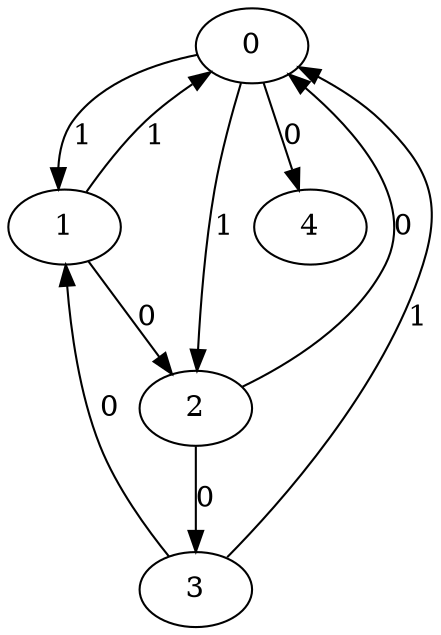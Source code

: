 // Source:2047 Canonical: -1 1 1 -1 0 1 -1 0 -1 -1 0 -1 -1 0 -1 1 0 -1 -1 -1 -1 -1 -1 -1 -1
digraph HRA_from_2047_graph_000 {
  0 -> 1 [label="1"];
  0 -> 2 [label="1"];
  1 -> 0 [label="1"];
  1 -> 2 [label="0"];
  2 -> 0 [label="0"];
  2 -> 3 [label="0"];
  3 -> 0 [label="1"];
  3 -> 1 [label="0"];
  0 -> 4 [label="0"];
}

// Source:2047 Canonical: -1 1 1 -1 0 1 -1 0 -1 -1 0 -1 -1 0 -1 1 0 -1 -1 -1 0 -1 -1 -1 -1
digraph HRA_from_2047_graph_001 {
  0 -> 1 [label="1"];
  0 -> 2 [label="1"];
  1 -> 0 [label="1"];
  1 -> 2 [label="0"];
  2 -> 0 [label="0"];
  2 -> 3 [label="0"];
  3 -> 0 [label="1"];
  3 -> 1 [label="0"];
  0 -> 4 [label="0"];
  4 -> 0 [label="0"];
}

// Source:2047 Canonical: -1 1 1 -1 -1 1 -1 0 -1 0 0 -1 -1 0 -1 1 0 -1 -1 -1 -1 -1 -1 -1 -1
digraph HRA_from_2047_graph_002 {
  0 -> 1 [label="1"];
  0 -> 2 [label="1"];
  1 -> 0 [label="1"];
  1 -> 2 [label="0"];
  2 -> 0 [label="0"];
  2 -> 3 [label="0"];
  3 -> 0 [label="1"];
  3 -> 1 [label="0"];
  1 -> 4 [label="0"];
}

// Source:2047 Canonical: -1 1 1 -1 0 1 -1 0 -1 0 0 -1 -1 0 -1 1 0 -1 -1 -1 -1 -1 -1 -1 -1
digraph HRA_from_2047_graph_003 {
  0 -> 1 [label="1"];
  0 -> 2 [label="1"];
  1 -> 0 [label="1"];
  1 -> 2 [label="0"];
  2 -> 0 [label="0"];
  2 -> 3 [label="0"];
  3 -> 0 [label="1"];
  3 -> 1 [label="0"];
  0 -> 4 [label="0"];
  1 -> 4 [label="0"];
}

// Source:2047 Canonical: -1 1 1 -1 -1 1 -1 0 -1 0 0 -1 -1 0 -1 1 0 -1 -1 -1 0 -1 -1 -1 -1
digraph HRA_from_2047_graph_004 {
  0 -> 1 [label="1"];
  0 -> 2 [label="1"];
  1 -> 0 [label="1"];
  1 -> 2 [label="0"];
  2 -> 0 [label="0"];
  2 -> 3 [label="0"];
  3 -> 0 [label="1"];
  3 -> 1 [label="0"];
  4 -> 0 [label="0"];
  1 -> 4 [label="0"];
}

// Source:2047 Canonical: -1 1 1 -1 0 1 -1 0 -1 0 0 -1 -1 0 -1 1 0 -1 -1 -1 0 -1 -1 -1 -1
digraph HRA_from_2047_graph_005 {
  0 -> 1 [label="1"];
  0 -> 2 [label="1"];
  1 -> 0 [label="1"];
  1 -> 2 [label="0"];
  2 -> 0 [label="0"];
  2 -> 3 [label="0"];
  3 -> 0 [label="1"];
  3 -> 1 [label="0"];
  0 -> 4 [label="0"];
  4 -> 0 [label="0"];
  1 -> 4 [label="0"];
}

// Source:2047 Canonical: -1 1 1 -1 0 1 -1 0 -1 -1 0 -1 -1 0 -1 1 0 -1 -1 -1 -1 0 -1 -1 -1
digraph HRA_from_2047_graph_006 {
  0 -> 1 [label="1"];
  0 -> 2 [label="1"];
  1 -> 0 [label="1"];
  1 -> 2 [label="0"];
  2 -> 0 [label="0"];
  2 -> 3 [label="0"];
  3 -> 0 [label="1"];
  3 -> 1 [label="0"];
  0 -> 4 [label="0"];
  4 -> 1 [label="0"];
}

// Source:2047 Canonical: -1 1 1 -1 0 1 -1 0 -1 -1 0 -1 -1 0 -1 1 0 -1 -1 -1 0 0 -1 -1 -1
digraph HRA_from_2047_graph_007 {
  0 -> 1 [label="1"];
  0 -> 2 [label="1"];
  1 -> 0 [label="1"];
  1 -> 2 [label="0"];
  2 -> 0 [label="0"];
  2 -> 3 [label="0"];
  3 -> 0 [label="1"];
  3 -> 1 [label="0"];
  0 -> 4 [label="0"];
  4 -> 0 [label="0"];
  4 -> 1 [label="0"];
}

// Source:2047 Canonical: -1 1 1 -1 -1 1 -1 0 -1 0 0 -1 -1 0 -1 1 0 -1 -1 -1 -1 0 -1 -1 -1
digraph HRA_from_2047_graph_008 {
  0 -> 1 [label="1"];
  0 -> 2 [label="1"];
  1 -> 0 [label="1"];
  1 -> 2 [label="0"];
  2 -> 0 [label="0"];
  2 -> 3 [label="0"];
  3 -> 0 [label="1"];
  3 -> 1 [label="0"];
  1 -> 4 [label="0"];
  4 -> 1 [label="0"];
}

// Source:2047 Canonical: -1 1 1 -1 0 1 -1 0 -1 0 0 -1 -1 0 -1 1 0 -1 -1 -1 -1 0 -1 -1 -1
digraph HRA_from_2047_graph_009 {
  0 -> 1 [label="1"];
  0 -> 2 [label="1"];
  1 -> 0 [label="1"];
  1 -> 2 [label="0"];
  2 -> 0 [label="0"];
  2 -> 3 [label="0"];
  3 -> 0 [label="1"];
  3 -> 1 [label="0"];
  0 -> 4 [label="0"];
  1 -> 4 [label="0"];
  4 -> 1 [label="0"];
}

// Source:2047 Canonical: -1 1 1 -1 -1 1 -1 0 -1 0 0 -1 -1 0 -1 1 0 -1 -1 -1 0 0 -1 -1 -1
digraph HRA_from_2047_graph_010 {
  0 -> 1 [label="1"];
  0 -> 2 [label="1"];
  1 -> 0 [label="1"];
  1 -> 2 [label="0"];
  2 -> 0 [label="0"];
  2 -> 3 [label="0"];
  3 -> 0 [label="1"];
  3 -> 1 [label="0"];
  4 -> 0 [label="0"];
  1 -> 4 [label="0"];
  4 -> 1 [label="0"];
}

// Source:2047 Canonical: -1 1 1 -1 0 1 -1 0 -1 0 0 -1 -1 0 -1 1 0 -1 -1 -1 0 0 -1 -1 -1
digraph HRA_from_2047_graph_011 {
  0 -> 1 [label="1"];
  0 -> 2 [label="1"];
  1 -> 0 [label="1"];
  1 -> 2 [label="0"];
  2 -> 0 [label="0"];
  2 -> 3 [label="0"];
  3 -> 0 [label="1"];
  3 -> 1 [label="0"];
  0 -> 4 [label="0"];
  4 -> 0 [label="0"];
  1 -> 4 [label="0"];
  4 -> 1 [label="0"];
}

// Source:2047 Canonical: -1 1 1 -1 -1 1 -1 0 -1 -1 0 -1 -1 0 0 1 0 -1 -1 -1 -1 -1 -1 -1 -1
digraph HRA_from_2047_graph_012 {
  0 -> 1 [label="1"];
  0 -> 2 [label="1"];
  1 -> 0 [label="1"];
  1 -> 2 [label="0"];
  2 -> 0 [label="0"];
  2 -> 3 [label="0"];
  3 -> 0 [label="1"];
  3 -> 1 [label="0"];
  2 -> 4 [label="0"];
}

// Source:2047 Canonical: -1 1 1 -1 0 1 -1 0 -1 -1 0 -1 -1 0 0 1 0 -1 -1 -1 -1 -1 -1 -1 -1
digraph HRA_from_2047_graph_013 {
  0 -> 1 [label="1"];
  0 -> 2 [label="1"];
  1 -> 0 [label="1"];
  1 -> 2 [label="0"];
  2 -> 0 [label="0"];
  2 -> 3 [label="0"];
  3 -> 0 [label="1"];
  3 -> 1 [label="0"];
  0 -> 4 [label="0"];
  2 -> 4 [label="0"];
}

// Source:2047 Canonical: -1 1 1 -1 -1 1 -1 0 -1 -1 0 -1 -1 0 0 1 0 -1 -1 -1 0 -1 -1 -1 -1
digraph HRA_from_2047_graph_014 {
  0 -> 1 [label="1"];
  0 -> 2 [label="1"];
  1 -> 0 [label="1"];
  1 -> 2 [label="0"];
  2 -> 0 [label="0"];
  2 -> 3 [label="0"];
  3 -> 0 [label="1"];
  3 -> 1 [label="0"];
  4 -> 0 [label="0"];
  2 -> 4 [label="0"];
}

// Source:2047 Canonical: -1 1 1 -1 0 1 -1 0 -1 -1 0 -1 -1 0 0 1 0 -1 -1 -1 0 -1 -1 -1 -1
digraph HRA_from_2047_graph_015 {
  0 -> 1 [label="1"];
  0 -> 2 [label="1"];
  1 -> 0 [label="1"];
  1 -> 2 [label="0"];
  2 -> 0 [label="0"];
  2 -> 3 [label="0"];
  3 -> 0 [label="1"];
  3 -> 1 [label="0"];
  0 -> 4 [label="0"];
  4 -> 0 [label="0"];
  2 -> 4 [label="0"];
}

// Source:2047 Canonical: -1 1 1 -1 -1 1 -1 0 -1 0 0 -1 -1 0 0 1 0 -1 -1 -1 -1 -1 -1 -1 -1
digraph HRA_from_2047_graph_016 {
  0 -> 1 [label="1"];
  0 -> 2 [label="1"];
  1 -> 0 [label="1"];
  1 -> 2 [label="0"];
  2 -> 0 [label="0"];
  2 -> 3 [label="0"];
  3 -> 0 [label="1"];
  3 -> 1 [label="0"];
  1 -> 4 [label="0"];
  2 -> 4 [label="0"];
}

// Source:2047 Canonical: -1 1 1 -1 0 1 -1 0 -1 0 0 -1 -1 0 0 1 0 -1 -1 -1 -1 -1 -1 -1 -1
digraph HRA_from_2047_graph_017 {
  0 -> 1 [label="1"];
  0 -> 2 [label="1"];
  1 -> 0 [label="1"];
  1 -> 2 [label="0"];
  2 -> 0 [label="0"];
  2 -> 3 [label="0"];
  3 -> 0 [label="1"];
  3 -> 1 [label="0"];
  0 -> 4 [label="0"];
  1 -> 4 [label="0"];
  2 -> 4 [label="0"];
}

// Source:2047 Canonical: -1 1 1 -1 -1 1 -1 0 -1 0 0 -1 -1 0 0 1 0 -1 -1 -1 0 -1 -1 -1 -1
digraph HRA_from_2047_graph_018 {
  0 -> 1 [label="1"];
  0 -> 2 [label="1"];
  1 -> 0 [label="1"];
  1 -> 2 [label="0"];
  2 -> 0 [label="0"];
  2 -> 3 [label="0"];
  3 -> 0 [label="1"];
  3 -> 1 [label="0"];
  4 -> 0 [label="0"];
  1 -> 4 [label="0"];
  2 -> 4 [label="0"];
}

// Source:2047 Canonical: -1 1 1 -1 0 1 -1 0 -1 0 0 -1 -1 0 0 1 0 -1 -1 -1 0 -1 -1 -1 -1
digraph HRA_from_2047_graph_019 {
  0 -> 1 [label="1"];
  0 -> 2 [label="1"];
  1 -> 0 [label="1"];
  1 -> 2 [label="0"];
  2 -> 0 [label="0"];
  2 -> 3 [label="0"];
  3 -> 0 [label="1"];
  3 -> 1 [label="0"];
  0 -> 4 [label="0"];
  4 -> 0 [label="0"];
  1 -> 4 [label="0"];
  2 -> 4 [label="0"];
}

// Source:2047 Canonical: -1 1 1 -1 -1 1 -1 0 -1 -1 0 -1 -1 0 0 1 0 -1 -1 -1 -1 0 -1 -1 -1
digraph HRA_from_2047_graph_020 {
  0 -> 1 [label="1"];
  0 -> 2 [label="1"];
  1 -> 0 [label="1"];
  1 -> 2 [label="0"];
  2 -> 0 [label="0"];
  2 -> 3 [label="0"];
  3 -> 0 [label="1"];
  3 -> 1 [label="0"];
  4 -> 1 [label="0"];
  2 -> 4 [label="0"];
}

// Source:2047 Canonical: -1 1 1 -1 0 1 -1 0 -1 -1 0 -1 -1 0 0 1 0 -1 -1 -1 -1 0 -1 -1 -1
digraph HRA_from_2047_graph_021 {
  0 -> 1 [label="1"];
  0 -> 2 [label="1"];
  1 -> 0 [label="1"];
  1 -> 2 [label="0"];
  2 -> 0 [label="0"];
  2 -> 3 [label="0"];
  3 -> 0 [label="1"];
  3 -> 1 [label="0"];
  0 -> 4 [label="0"];
  4 -> 1 [label="0"];
  2 -> 4 [label="0"];
}

// Source:2047 Canonical: -1 1 1 -1 -1 1 -1 0 -1 -1 0 -1 -1 0 0 1 0 -1 -1 -1 0 0 -1 -1 -1
digraph HRA_from_2047_graph_022 {
  0 -> 1 [label="1"];
  0 -> 2 [label="1"];
  1 -> 0 [label="1"];
  1 -> 2 [label="0"];
  2 -> 0 [label="0"];
  2 -> 3 [label="0"];
  3 -> 0 [label="1"];
  3 -> 1 [label="0"];
  4 -> 0 [label="0"];
  4 -> 1 [label="0"];
  2 -> 4 [label="0"];
}

// Source:2047 Canonical: -1 1 1 -1 0 1 -1 0 -1 -1 0 -1 -1 0 0 1 0 -1 -1 -1 0 0 -1 -1 -1
digraph HRA_from_2047_graph_023 {
  0 -> 1 [label="1"];
  0 -> 2 [label="1"];
  1 -> 0 [label="1"];
  1 -> 2 [label="0"];
  2 -> 0 [label="0"];
  2 -> 3 [label="0"];
  3 -> 0 [label="1"];
  3 -> 1 [label="0"];
  0 -> 4 [label="0"];
  4 -> 0 [label="0"];
  4 -> 1 [label="0"];
  2 -> 4 [label="0"];
}

// Source:2047 Canonical: -1 1 1 -1 -1 1 -1 0 -1 0 0 -1 -1 0 0 1 0 -1 -1 -1 -1 0 -1 -1 -1
digraph HRA_from_2047_graph_024 {
  0 -> 1 [label="1"];
  0 -> 2 [label="1"];
  1 -> 0 [label="1"];
  1 -> 2 [label="0"];
  2 -> 0 [label="0"];
  2 -> 3 [label="0"];
  3 -> 0 [label="1"];
  3 -> 1 [label="0"];
  1 -> 4 [label="0"];
  4 -> 1 [label="0"];
  2 -> 4 [label="0"];
}

// Source:2047 Canonical: -1 1 1 -1 0 1 -1 0 -1 0 0 -1 -1 0 0 1 0 -1 -1 -1 -1 0 -1 -1 -1
digraph HRA_from_2047_graph_025 {
  0 -> 1 [label="1"];
  0 -> 2 [label="1"];
  1 -> 0 [label="1"];
  1 -> 2 [label="0"];
  2 -> 0 [label="0"];
  2 -> 3 [label="0"];
  3 -> 0 [label="1"];
  3 -> 1 [label="0"];
  0 -> 4 [label="0"];
  1 -> 4 [label="0"];
  4 -> 1 [label="0"];
  2 -> 4 [label="0"];
}

// Source:2047 Canonical: -1 1 1 -1 -1 1 -1 0 -1 0 0 -1 -1 0 0 1 0 -1 -1 -1 0 0 -1 -1 -1
digraph HRA_from_2047_graph_026 {
  0 -> 1 [label="1"];
  0 -> 2 [label="1"];
  1 -> 0 [label="1"];
  1 -> 2 [label="0"];
  2 -> 0 [label="0"];
  2 -> 3 [label="0"];
  3 -> 0 [label="1"];
  3 -> 1 [label="0"];
  4 -> 0 [label="0"];
  1 -> 4 [label="0"];
  4 -> 1 [label="0"];
  2 -> 4 [label="0"];
}

// Source:2047 Canonical: -1 1 1 -1 0 1 -1 0 -1 0 0 -1 -1 0 0 1 0 -1 -1 -1 0 0 -1 -1 -1
digraph HRA_from_2047_graph_027 {
  0 -> 1 [label="1"];
  0 -> 2 [label="1"];
  1 -> 0 [label="1"];
  1 -> 2 [label="0"];
  2 -> 0 [label="0"];
  2 -> 3 [label="0"];
  3 -> 0 [label="1"];
  3 -> 1 [label="0"];
  0 -> 4 [label="0"];
  4 -> 0 [label="0"];
  1 -> 4 [label="0"];
  4 -> 1 [label="0"];
  2 -> 4 [label="0"];
}

// Source:2047 Canonical: -1 1 1 -1 0 1 -1 0 -1 -1 0 -1 -1 0 -1 1 0 -1 -1 -1 -1 -1 0 -1 -1
digraph HRA_from_2047_graph_028 {
  0 -> 1 [label="1"];
  0 -> 2 [label="1"];
  1 -> 0 [label="1"];
  1 -> 2 [label="0"];
  2 -> 0 [label="0"];
  2 -> 3 [label="0"];
  3 -> 0 [label="1"];
  3 -> 1 [label="0"];
  0 -> 4 [label="0"];
  4 -> 2 [label="0"];
}

// Source:2047 Canonical: -1 1 1 -1 0 1 -1 0 -1 -1 0 -1 -1 0 -1 1 0 -1 -1 -1 0 -1 0 -1 -1
digraph HRA_from_2047_graph_029 {
  0 -> 1 [label="1"];
  0 -> 2 [label="1"];
  1 -> 0 [label="1"];
  1 -> 2 [label="0"];
  2 -> 0 [label="0"];
  2 -> 3 [label="0"];
  3 -> 0 [label="1"];
  3 -> 1 [label="0"];
  0 -> 4 [label="0"];
  4 -> 0 [label="0"];
  4 -> 2 [label="0"];
}

// Source:2047 Canonical: -1 1 1 -1 -1 1 -1 0 -1 0 0 -1 -1 0 -1 1 0 -1 -1 -1 -1 -1 0 -1 -1
digraph HRA_from_2047_graph_030 {
  0 -> 1 [label="1"];
  0 -> 2 [label="1"];
  1 -> 0 [label="1"];
  1 -> 2 [label="0"];
  2 -> 0 [label="0"];
  2 -> 3 [label="0"];
  3 -> 0 [label="1"];
  3 -> 1 [label="0"];
  1 -> 4 [label="0"];
  4 -> 2 [label="0"];
}

// Source:2047 Canonical: -1 1 1 -1 0 1 -1 0 -1 0 0 -1 -1 0 -1 1 0 -1 -1 -1 -1 -1 0 -1 -1
digraph HRA_from_2047_graph_031 {
  0 -> 1 [label="1"];
  0 -> 2 [label="1"];
  1 -> 0 [label="1"];
  1 -> 2 [label="0"];
  2 -> 0 [label="0"];
  2 -> 3 [label="0"];
  3 -> 0 [label="1"];
  3 -> 1 [label="0"];
  0 -> 4 [label="0"];
  1 -> 4 [label="0"];
  4 -> 2 [label="0"];
}

// Source:2047 Canonical: -1 1 1 -1 -1 1 -1 0 -1 0 0 -1 -1 0 -1 1 0 -1 -1 -1 0 -1 0 -1 -1
digraph HRA_from_2047_graph_032 {
  0 -> 1 [label="1"];
  0 -> 2 [label="1"];
  1 -> 0 [label="1"];
  1 -> 2 [label="0"];
  2 -> 0 [label="0"];
  2 -> 3 [label="0"];
  3 -> 0 [label="1"];
  3 -> 1 [label="0"];
  4 -> 0 [label="0"];
  1 -> 4 [label="0"];
  4 -> 2 [label="0"];
}

// Source:2047 Canonical: -1 1 1 -1 0 1 -1 0 -1 0 0 -1 -1 0 -1 1 0 -1 -1 -1 0 -1 0 -1 -1
digraph HRA_from_2047_graph_033 {
  0 -> 1 [label="1"];
  0 -> 2 [label="1"];
  1 -> 0 [label="1"];
  1 -> 2 [label="0"];
  2 -> 0 [label="0"];
  2 -> 3 [label="0"];
  3 -> 0 [label="1"];
  3 -> 1 [label="0"];
  0 -> 4 [label="0"];
  4 -> 0 [label="0"];
  1 -> 4 [label="0"];
  4 -> 2 [label="0"];
}

// Source:2047 Canonical: -1 1 1 -1 0 1 -1 0 -1 -1 0 -1 -1 0 -1 1 0 -1 -1 -1 -1 0 0 -1 -1
digraph HRA_from_2047_graph_034 {
  0 -> 1 [label="1"];
  0 -> 2 [label="1"];
  1 -> 0 [label="1"];
  1 -> 2 [label="0"];
  2 -> 0 [label="0"];
  2 -> 3 [label="0"];
  3 -> 0 [label="1"];
  3 -> 1 [label="0"];
  0 -> 4 [label="0"];
  4 -> 1 [label="0"];
  4 -> 2 [label="0"];
}

// Source:2047 Canonical: -1 1 1 -1 0 1 -1 0 -1 -1 0 -1 -1 0 -1 1 0 -1 -1 -1 0 0 0 -1 -1
digraph HRA_from_2047_graph_035 {
  0 -> 1 [label="1"];
  0 -> 2 [label="1"];
  1 -> 0 [label="1"];
  1 -> 2 [label="0"];
  2 -> 0 [label="0"];
  2 -> 3 [label="0"];
  3 -> 0 [label="1"];
  3 -> 1 [label="0"];
  0 -> 4 [label="0"];
  4 -> 0 [label="0"];
  4 -> 1 [label="0"];
  4 -> 2 [label="0"];
}

// Source:2047 Canonical: -1 1 1 -1 -1 1 -1 0 -1 0 0 -1 -1 0 -1 1 0 -1 -1 -1 -1 0 0 -1 -1
digraph HRA_from_2047_graph_036 {
  0 -> 1 [label="1"];
  0 -> 2 [label="1"];
  1 -> 0 [label="1"];
  1 -> 2 [label="0"];
  2 -> 0 [label="0"];
  2 -> 3 [label="0"];
  3 -> 0 [label="1"];
  3 -> 1 [label="0"];
  1 -> 4 [label="0"];
  4 -> 1 [label="0"];
  4 -> 2 [label="0"];
}

// Source:2047 Canonical: -1 1 1 -1 0 1 -1 0 -1 0 0 -1 -1 0 -1 1 0 -1 -1 -1 -1 0 0 -1 -1
digraph HRA_from_2047_graph_037 {
  0 -> 1 [label="1"];
  0 -> 2 [label="1"];
  1 -> 0 [label="1"];
  1 -> 2 [label="0"];
  2 -> 0 [label="0"];
  2 -> 3 [label="0"];
  3 -> 0 [label="1"];
  3 -> 1 [label="0"];
  0 -> 4 [label="0"];
  1 -> 4 [label="0"];
  4 -> 1 [label="0"];
  4 -> 2 [label="0"];
}

// Source:2047 Canonical: -1 1 1 -1 -1 1 -1 0 -1 0 0 -1 -1 0 -1 1 0 -1 -1 -1 0 0 0 -1 -1
digraph HRA_from_2047_graph_038 {
  0 -> 1 [label="1"];
  0 -> 2 [label="1"];
  1 -> 0 [label="1"];
  1 -> 2 [label="0"];
  2 -> 0 [label="0"];
  2 -> 3 [label="0"];
  3 -> 0 [label="1"];
  3 -> 1 [label="0"];
  4 -> 0 [label="0"];
  1 -> 4 [label="0"];
  4 -> 1 [label="0"];
  4 -> 2 [label="0"];
}

// Source:2047 Canonical: -1 1 1 -1 0 1 -1 0 -1 0 0 -1 -1 0 -1 1 0 -1 -1 -1 0 0 0 -1 -1
digraph HRA_from_2047_graph_039 {
  0 -> 1 [label="1"];
  0 -> 2 [label="1"];
  1 -> 0 [label="1"];
  1 -> 2 [label="0"];
  2 -> 0 [label="0"];
  2 -> 3 [label="0"];
  3 -> 0 [label="1"];
  3 -> 1 [label="0"];
  0 -> 4 [label="0"];
  4 -> 0 [label="0"];
  1 -> 4 [label="0"];
  4 -> 1 [label="0"];
  4 -> 2 [label="0"];
}

// Source:2047 Canonical: -1 1 1 -1 -1 1 -1 0 -1 -1 0 -1 -1 0 0 1 0 -1 -1 -1 -1 -1 0 -1 -1
digraph HRA_from_2047_graph_040 {
  0 -> 1 [label="1"];
  0 -> 2 [label="1"];
  1 -> 0 [label="1"];
  1 -> 2 [label="0"];
  2 -> 0 [label="0"];
  2 -> 3 [label="0"];
  3 -> 0 [label="1"];
  3 -> 1 [label="0"];
  2 -> 4 [label="0"];
  4 -> 2 [label="0"];
}

// Source:2047 Canonical: -1 1 1 -1 0 1 -1 0 -1 -1 0 -1 -1 0 0 1 0 -1 -1 -1 -1 -1 0 -1 -1
digraph HRA_from_2047_graph_041 {
  0 -> 1 [label="1"];
  0 -> 2 [label="1"];
  1 -> 0 [label="1"];
  1 -> 2 [label="0"];
  2 -> 0 [label="0"];
  2 -> 3 [label="0"];
  3 -> 0 [label="1"];
  3 -> 1 [label="0"];
  0 -> 4 [label="0"];
  2 -> 4 [label="0"];
  4 -> 2 [label="0"];
}

// Source:2047 Canonical: -1 1 1 -1 -1 1 -1 0 -1 -1 0 -1 -1 0 0 1 0 -1 -1 -1 0 -1 0 -1 -1
digraph HRA_from_2047_graph_042 {
  0 -> 1 [label="1"];
  0 -> 2 [label="1"];
  1 -> 0 [label="1"];
  1 -> 2 [label="0"];
  2 -> 0 [label="0"];
  2 -> 3 [label="0"];
  3 -> 0 [label="1"];
  3 -> 1 [label="0"];
  4 -> 0 [label="0"];
  2 -> 4 [label="0"];
  4 -> 2 [label="0"];
}

// Source:2047 Canonical: -1 1 1 -1 0 1 -1 0 -1 -1 0 -1 -1 0 0 1 0 -1 -1 -1 0 -1 0 -1 -1
digraph HRA_from_2047_graph_043 {
  0 -> 1 [label="1"];
  0 -> 2 [label="1"];
  1 -> 0 [label="1"];
  1 -> 2 [label="0"];
  2 -> 0 [label="0"];
  2 -> 3 [label="0"];
  3 -> 0 [label="1"];
  3 -> 1 [label="0"];
  0 -> 4 [label="0"];
  4 -> 0 [label="0"];
  2 -> 4 [label="0"];
  4 -> 2 [label="0"];
}

// Source:2047 Canonical: -1 1 1 -1 -1 1 -1 0 -1 0 0 -1 -1 0 0 1 0 -1 -1 -1 -1 -1 0 -1 -1
digraph HRA_from_2047_graph_044 {
  0 -> 1 [label="1"];
  0 -> 2 [label="1"];
  1 -> 0 [label="1"];
  1 -> 2 [label="0"];
  2 -> 0 [label="0"];
  2 -> 3 [label="0"];
  3 -> 0 [label="1"];
  3 -> 1 [label="0"];
  1 -> 4 [label="0"];
  2 -> 4 [label="0"];
  4 -> 2 [label="0"];
}

// Source:2047 Canonical: -1 1 1 -1 0 1 -1 0 -1 0 0 -1 -1 0 0 1 0 -1 -1 -1 -1 -1 0 -1 -1
digraph HRA_from_2047_graph_045 {
  0 -> 1 [label="1"];
  0 -> 2 [label="1"];
  1 -> 0 [label="1"];
  1 -> 2 [label="0"];
  2 -> 0 [label="0"];
  2 -> 3 [label="0"];
  3 -> 0 [label="1"];
  3 -> 1 [label="0"];
  0 -> 4 [label="0"];
  1 -> 4 [label="0"];
  2 -> 4 [label="0"];
  4 -> 2 [label="0"];
}

// Source:2047 Canonical: -1 1 1 -1 -1 1 -1 0 -1 0 0 -1 -1 0 0 1 0 -1 -1 -1 0 -1 0 -1 -1
digraph HRA_from_2047_graph_046 {
  0 -> 1 [label="1"];
  0 -> 2 [label="1"];
  1 -> 0 [label="1"];
  1 -> 2 [label="0"];
  2 -> 0 [label="0"];
  2 -> 3 [label="0"];
  3 -> 0 [label="1"];
  3 -> 1 [label="0"];
  4 -> 0 [label="0"];
  1 -> 4 [label="0"];
  2 -> 4 [label="0"];
  4 -> 2 [label="0"];
}

// Source:2047 Canonical: -1 1 1 -1 0 1 -1 0 -1 0 0 -1 -1 0 0 1 0 -1 -1 -1 0 -1 0 -1 -1
digraph HRA_from_2047_graph_047 {
  0 -> 1 [label="1"];
  0 -> 2 [label="1"];
  1 -> 0 [label="1"];
  1 -> 2 [label="0"];
  2 -> 0 [label="0"];
  2 -> 3 [label="0"];
  3 -> 0 [label="1"];
  3 -> 1 [label="0"];
  0 -> 4 [label="0"];
  4 -> 0 [label="0"];
  1 -> 4 [label="0"];
  2 -> 4 [label="0"];
  4 -> 2 [label="0"];
}

// Source:2047 Canonical: -1 1 1 -1 -1 1 -1 0 -1 -1 0 -1 -1 0 0 1 0 -1 -1 -1 -1 0 0 -1 -1
digraph HRA_from_2047_graph_048 {
  0 -> 1 [label="1"];
  0 -> 2 [label="1"];
  1 -> 0 [label="1"];
  1 -> 2 [label="0"];
  2 -> 0 [label="0"];
  2 -> 3 [label="0"];
  3 -> 0 [label="1"];
  3 -> 1 [label="0"];
  4 -> 1 [label="0"];
  2 -> 4 [label="0"];
  4 -> 2 [label="0"];
}

// Source:2047 Canonical: -1 1 1 -1 0 1 -1 0 -1 -1 0 -1 -1 0 0 1 0 -1 -1 -1 -1 0 0 -1 -1
digraph HRA_from_2047_graph_049 {
  0 -> 1 [label="1"];
  0 -> 2 [label="1"];
  1 -> 0 [label="1"];
  1 -> 2 [label="0"];
  2 -> 0 [label="0"];
  2 -> 3 [label="0"];
  3 -> 0 [label="1"];
  3 -> 1 [label="0"];
  0 -> 4 [label="0"];
  4 -> 1 [label="0"];
  2 -> 4 [label="0"];
  4 -> 2 [label="0"];
}

// Source:2047 Canonical: -1 1 1 -1 -1 1 -1 0 -1 -1 0 -1 -1 0 0 1 0 -1 -1 -1 0 0 0 -1 -1
digraph HRA_from_2047_graph_050 {
  0 -> 1 [label="1"];
  0 -> 2 [label="1"];
  1 -> 0 [label="1"];
  1 -> 2 [label="0"];
  2 -> 0 [label="0"];
  2 -> 3 [label="0"];
  3 -> 0 [label="1"];
  3 -> 1 [label="0"];
  4 -> 0 [label="0"];
  4 -> 1 [label="0"];
  2 -> 4 [label="0"];
  4 -> 2 [label="0"];
}

// Source:2047 Canonical: -1 1 1 -1 0 1 -1 0 -1 -1 0 -1 -1 0 0 1 0 -1 -1 -1 0 0 0 -1 -1
digraph HRA_from_2047_graph_051 {
  0 -> 1 [label="1"];
  0 -> 2 [label="1"];
  1 -> 0 [label="1"];
  1 -> 2 [label="0"];
  2 -> 0 [label="0"];
  2 -> 3 [label="0"];
  3 -> 0 [label="1"];
  3 -> 1 [label="0"];
  0 -> 4 [label="0"];
  4 -> 0 [label="0"];
  4 -> 1 [label="0"];
  2 -> 4 [label="0"];
  4 -> 2 [label="0"];
}

// Source:2047 Canonical: -1 1 1 -1 -1 1 -1 0 -1 0 0 -1 -1 0 0 1 0 -1 -1 -1 -1 0 0 -1 -1
digraph HRA_from_2047_graph_052 {
  0 -> 1 [label="1"];
  0 -> 2 [label="1"];
  1 -> 0 [label="1"];
  1 -> 2 [label="0"];
  2 -> 0 [label="0"];
  2 -> 3 [label="0"];
  3 -> 0 [label="1"];
  3 -> 1 [label="0"];
  1 -> 4 [label="0"];
  4 -> 1 [label="0"];
  2 -> 4 [label="0"];
  4 -> 2 [label="0"];
}

// Source:2047 Canonical: -1 1 1 -1 0 1 -1 0 -1 0 0 -1 -1 0 0 1 0 -1 -1 -1 -1 0 0 -1 -1
digraph HRA_from_2047_graph_053 {
  0 -> 1 [label="1"];
  0 -> 2 [label="1"];
  1 -> 0 [label="1"];
  1 -> 2 [label="0"];
  2 -> 0 [label="0"];
  2 -> 3 [label="0"];
  3 -> 0 [label="1"];
  3 -> 1 [label="0"];
  0 -> 4 [label="0"];
  1 -> 4 [label="0"];
  4 -> 1 [label="0"];
  2 -> 4 [label="0"];
  4 -> 2 [label="0"];
}

// Source:2047 Canonical: -1 1 1 -1 -1 1 -1 0 -1 0 0 -1 -1 0 0 1 0 -1 -1 -1 0 0 0 -1 -1
digraph HRA_from_2047_graph_054 {
  0 -> 1 [label="1"];
  0 -> 2 [label="1"];
  1 -> 0 [label="1"];
  1 -> 2 [label="0"];
  2 -> 0 [label="0"];
  2 -> 3 [label="0"];
  3 -> 0 [label="1"];
  3 -> 1 [label="0"];
  4 -> 0 [label="0"];
  1 -> 4 [label="0"];
  4 -> 1 [label="0"];
  2 -> 4 [label="0"];
  4 -> 2 [label="0"];
}

// Source:2047 Canonical: -1 1 1 -1 0 1 -1 0 -1 0 0 -1 -1 0 0 1 0 -1 -1 -1 0 0 0 -1 -1
digraph HRA_from_2047_graph_055 {
  0 -> 1 [label="1"];
  0 -> 2 [label="1"];
  1 -> 0 [label="1"];
  1 -> 2 [label="0"];
  2 -> 0 [label="0"];
  2 -> 3 [label="0"];
  3 -> 0 [label="1"];
  3 -> 1 [label="0"];
  0 -> 4 [label="0"];
  4 -> 0 [label="0"];
  1 -> 4 [label="0"];
  4 -> 1 [label="0"];
  2 -> 4 [label="0"];
  4 -> 2 [label="0"];
}

// Source:2047 Canonical: -1 1 1 -1 -1 1 -1 0 -1 -1 0 -1 -1 0 -1 1 0 -1 -1 0 -1 -1 -1 -1 -1
digraph HRA_from_2047_graph_056 {
  0 -> 1 [label="1"];
  0 -> 2 [label="1"];
  1 -> 0 [label="1"];
  1 -> 2 [label="0"];
  2 -> 0 [label="0"];
  2 -> 3 [label="0"];
  3 -> 0 [label="1"];
  3 -> 1 [label="0"];
  3 -> 4 [label="0"];
}

// Source:2047 Canonical: -1 1 1 -1 0 1 -1 0 -1 -1 0 -1 -1 0 -1 1 0 -1 -1 0 -1 -1 -1 -1 -1
digraph HRA_from_2047_graph_057 {
  0 -> 1 [label="1"];
  0 -> 2 [label="1"];
  1 -> 0 [label="1"];
  1 -> 2 [label="0"];
  2 -> 0 [label="0"];
  2 -> 3 [label="0"];
  3 -> 0 [label="1"];
  3 -> 1 [label="0"];
  0 -> 4 [label="0"];
  3 -> 4 [label="0"];
}

// Source:2047 Canonical: -1 1 1 -1 -1 1 -1 0 -1 -1 0 -1 -1 0 -1 1 0 -1 -1 0 0 -1 -1 -1 -1
digraph HRA_from_2047_graph_058 {
  0 -> 1 [label="1"];
  0 -> 2 [label="1"];
  1 -> 0 [label="1"];
  1 -> 2 [label="0"];
  2 -> 0 [label="0"];
  2 -> 3 [label="0"];
  3 -> 0 [label="1"];
  3 -> 1 [label="0"];
  4 -> 0 [label="0"];
  3 -> 4 [label="0"];
}

// Source:2047 Canonical: -1 1 1 -1 0 1 -1 0 -1 -1 0 -1 -1 0 -1 1 0 -1 -1 0 0 -1 -1 -1 -1
digraph HRA_from_2047_graph_059 {
  0 -> 1 [label="1"];
  0 -> 2 [label="1"];
  1 -> 0 [label="1"];
  1 -> 2 [label="0"];
  2 -> 0 [label="0"];
  2 -> 3 [label="0"];
  3 -> 0 [label="1"];
  3 -> 1 [label="0"];
  0 -> 4 [label="0"];
  4 -> 0 [label="0"];
  3 -> 4 [label="0"];
}

// Source:2047 Canonical: -1 1 1 -1 -1 1 -1 0 -1 0 0 -1 -1 0 -1 1 0 -1 -1 0 -1 -1 -1 -1 -1
digraph HRA_from_2047_graph_060 {
  0 -> 1 [label="1"];
  0 -> 2 [label="1"];
  1 -> 0 [label="1"];
  1 -> 2 [label="0"];
  2 -> 0 [label="0"];
  2 -> 3 [label="0"];
  3 -> 0 [label="1"];
  3 -> 1 [label="0"];
  1 -> 4 [label="0"];
  3 -> 4 [label="0"];
}

// Source:2047 Canonical: -1 1 1 -1 0 1 -1 0 -1 0 0 -1 -1 0 -1 1 0 -1 -1 0 -1 -1 -1 -1 -1
digraph HRA_from_2047_graph_061 {
  0 -> 1 [label="1"];
  0 -> 2 [label="1"];
  1 -> 0 [label="1"];
  1 -> 2 [label="0"];
  2 -> 0 [label="0"];
  2 -> 3 [label="0"];
  3 -> 0 [label="1"];
  3 -> 1 [label="0"];
  0 -> 4 [label="0"];
  1 -> 4 [label="0"];
  3 -> 4 [label="0"];
}

// Source:2047 Canonical: -1 1 1 -1 -1 1 -1 0 -1 0 0 -1 -1 0 -1 1 0 -1 -1 0 0 -1 -1 -1 -1
digraph HRA_from_2047_graph_062 {
  0 -> 1 [label="1"];
  0 -> 2 [label="1"];
  1 -> 0 [label="1"];
  1 -> 2 [label="0"];
  2 -> 0 [label="0"];
  2 -> 3 [label="0"];
  3 -> 0 [label="1"];
  3 -> 1 [label="0"];
  4 -> 0 [label="0"];
  1 -> 4 [label="0"];
  3 -> 4 [label="0"];
}

// Source:2047 Canonical: -1 1 1 -1 0 1 -1 0 -1 0 0 -1 -1 0 -1 1 0 -1 -1 0 0 -1 -1 -1 -1
digraph HRA_from_2047_graph_063 {
  0 -> 1 [label="1"];
  0 -> 2 [label="1"];
  1 -> 0 [label="1"];
  1 -> 2 [label="0"];
  2 -> 0 [label="0"];
  2 -> 3 [label="0"];
  3 -> 0 [label="1"];
  3 -> 1 [label="0"];
  0 -> 4 [label="0"];
  4 -> 0 [label="0"];
  1 -> 4 [label="0"];
  3 -> 4 [label="0"];
}

// Source:2047 Canonical: -1 1 1 -1 -1 1 -1 0 -1 -1 0 -1 -1 0 -1 1 0 -1 -1 0 -1 0 -1 -1 -1
digraph HRA_from_2047_graph_064 {
  0 -> 1 [label="1"];
  0 -> 2 [label="1"];
  1 -> 0 [label="1"];
  1 -> 2 [label="0"];
  2 -> 0 [label="0"];
  2 -> 3 [label="0"];
  3 -> 0 [label="1"];
  3 -> 1 [label="0"];
  4 -> 1 [label="0"];
  3 -> 4 [label="0"];
}

// Source:2047 Canonical: -1 1 1 -1 0 1 -1 0 -1 -1 0 -1 -1 0 -1 1 0 -1 -1 0 -1 0 -1 -1 -1
digraph HRA_from_2047_graph_065 {
  0 -> 1 [label="1"];
  0 -> 2 [label="1"];
  1 -> 0 [label="1"];
  1 -> 2 [label="0"];
  2 -> 0 [label="0"];
  2 -> 3 [label="0"];
  3 -> 0 [label="1"];
  3 -> 1 [label="0"];
  0 -> 4 [label="0"];
  4 -> 1 [label="0"];
  3 -> 4 [label="0"];
}

// Source:2047 Canonical: -1 1 1 -1 -1 1 -1 0 -1 -1 0 -1 -1 0 -1 1 0 -1 -1 0 0 0 -1 -1 -1
digraph HRA_from_2047_graph_066 {
  0 -> 1 [label="1"];
  0 -> 2 [label="1"];
  1 -> 0 [label="1"];
  1 -> 2 [label="0"];
  2 -> 0 [label="0"];
  2 -> 3 [label="0"];
  3 -> 0 [label="1"];
  3 -> 1 [label="0"];
  4 -> 0 [label="0"];
  4 -> 1 [label="0"];
  3 -> 4 [label="0"];
}

// Source:2047 Canonical: -1 1 1 -1 0 1 -1 0 -1 -1 0 -1 -1 0 -1 1 0 -1 -1 0 0 0 -1 -1 -1
digraph HRA_from_2047_graph_067 {
  0 -> 1 [label="1"];
  0 -> 2 [label="1"];
  1 -> 0 [label="1"];
  1 -> 2 [label="0"];
  2 -> 0 [label="0"];
  2 -> 3 [label="0"];
  3 -> 0 [label="1"];
  3 -> 1 [label="0"];
  0 -> 4 [label="0"];
  4 -> 0 [label="0"];
  4 -> 1 [label="0"];
  3 -> 4 [label="0"];
}

// Source:2047 Canonical: -1 1 1 -1 -1 1 -1 0 -1 0 0 -1 -1 0 -1 1 0 -1 -1 0 -1 0 -1 -1 -1
digraph HRA_from_2047_graph_068 {
  0 -> 1 [label="1"];
  0 -> 2 [label="1"];
  1 -> 0 [label="1"];
  1 -> 2 [label="0"];
  2 -> 0 [label="0"];
  2 -> 3 [label="0"];
  3 -> 0 [label="1"];
  3 -> 1 [label="0"];
  1 -> 4 [label="0"];
  4 -> 1 [label="0"];
  3 -> 4 [label="0"];
}

// Source:2047 Canonical: -1 1 1 -1 0 1 -1 0 -1 0 0 -1 -1 0 -1 1 0 -1 -1 0 -1 0 -1 -1 -1
digraph HRA_from_2047_graph_069 {
  0 -> 1 [label="1"];
  0 -> 2 [label="1"];
  1 -> 0 [label="1"];
  1 -> 2 [label="0"];
  2 -> 0 [label="0"];
  2 -> 3 [label="0"];
  3 -> 0 [label="1"];
  3 -> 1 [label="0"];
  0 -> 4 [label="0"];
  1 -> 4 [label="0"];
  4 -> 1 [label="0"];
  3 -> 4 [label="0"];
}

// Source:2047 Canonical: -1 1 1 -1 -1 1 -1 0 -1 0 0 -1 -1 0 -1 1 0 -1 -1 0 0 0 -1 -1 -1
digraph HRA_from_2047_graph_070 {
  0 -> 1 [label="1"];
  0 -> 2 [label="1"];
  1 -> 0 [label="1"];
  1 -> 2 [label="0"];
  2 -> 0 [label="0"];
  2 -> 3 [label="0"];
  3 -> 0 [label="1"];
  3 -> 1 [label="0"];
  4 -> 0 [label="0"];
  1 -> 4 [label="0"];
  4 -> 1 [label="0"];
  3 -> 4 [label="0"];
}

// Source:2047 Canonical: -1 1 1 -1 0 1 -1 0 -1 0 0 -1 -1 0 -1 1 0 -1 -1 0 0 0 -1 -1 -1
digraph HRA_from_2047_graph_071 {
  0 -> 1 [label="1"];
  0 -> 2 [label="1"];
  1 -> 0 [label="1"];
  1 -> 2 [label="0"];
  2 -> 0 [label="0"];
  2 -> 3 [label="0"];
  3 -> 0 [label="1"];
  3 -> 1 [label="0"];
  0 -> 4 [label="0"];
  4 -> 0 [label="0"];
  1 -> 4 [label="0"];
  4 -> 1 [label="0"];
  3 -> 4 [label="0"];
}

// Source:2047 Canonical: -1 1 1 -1 -1 1 -1 0 -1 -1 0 -1 -1 0 0 1 0 -1 -1 0 -1 -1 -1 -1 -1
digraph HRA_from_2047_graph_072 {
  0 -> 1 [label="1"];
  0 -> 2 [label="1"];
  1 -> 0 [label="1"];
  1 -> 2 [label="0"];
  2 -> 0 [label="0"];
  2 -> 3 [label="0"];
  3 -> 0 [label="1"];
  3 -> 1 [label="0"];
  2 -> 4 [label="0"];
  3 -> 4 [label="0"];
}

// Source:2047 Canonical: -1 1 1 -1 0 1 -1 0 -1 -1 0 -1 -1 0 0 1 0 -1 -1 0 -1 -1 -1 -1 -1
digraph HRA_from_2047_graph_073 {
  0 -> 1 [label="1"];
  0 -> 2 [label="1"];
  1 -> 0 [label="1"];
  1 -> 2 [label="0"];
  2 -> 0 [label="0"];
  2 -> 3 [label="0"];
  3 -> 0 [label="1"];
  3 -> 1 [label="0"];
  0 -> 4 [label="0"];
  2 -> 4 [label="0"];
  3 -> 4 [label="0"];
}

// Source:2047 Canonical: -1 1 1 -1 -1 1 -1 0 -1 -1 0 -1 -1 0 0 1 0 -1 -1 0 0 -1 -1 -1 -1
digraph HRA_from_2047_graph_074 {
  0 -> 1 [label="1"];
  0 -> 2 [label="1"];
  1 -> 0 [label="1"];
  1 -> 2 [label="0"];
  2 -> 0 [label="0"];
  2 -> 3 [label="0"];
  3 -> 0 [label="1"];
  3 -> 1 [label="0"];
  4 -> 0 [label="0"];
  2 -> 4 [label="0"];
  3 -> 4 [label="0"];
}

// Source:2047 Canonical: -1 1 1 -1 0 1 -1 0 -1 -1 0 -1 -1 0 0 1 0 -1 -1 0 0 -1 -1 -1 -1
digraph HRA_from_2047_graph_075 {
  0 -> 1 [label="1"];
  0 -> 2 [label="1"];
  1 -> 0 [label="1"];
  1 -> 2 [label="0"];
  2 -> 0 [label="0"];
  2 -> 3 [label="0"];
  3 -> 0 [label="1"];
  3 -> 1 [label="0"];
  0 -> 4 [label="0"];
  4 -> 0 [label="0"];
  2 -> 4 [label="0"];
  3 -> 4 [label="0"];
}

// Source:2047 Canonical: -1 1 1 -1 -1 1 -1 0 -1 0 0 -1 -1 0 0 1 0 -1 -1 0 -1 -1 -1 -1 -1
digraph HRA_from_2047_graph_076 {
  0 -> 1 [label="1"];
  0 -> 2 [label="1"];
  1 -> 0 [label="1"];
  1 -> 2 [label="0"];
  2 -> 0 [label="0"];
  2 -> 3 [label="0"];
  3 -> 0 [label="1"];
  3 -> 1 [label="0"];
  1 -> 4 [label="0"];
  2 -> 4 [label="0"];
  3 -> 4 [label="0"];
}

// Source:2047 Canonical: -1 1 1 -1 0 1 -1 0 -1 0 0 -1 -1 0 0 1 0 -1 -1 0 -1 -1 -1 -1 -1
digraph HRA_from_2047_graph_077 {
  0 -> 1 [label="1"];
  0 -> 2 [label="1"];
  1 -> 0 [label="1"];
  1 -> 2 [label="0"];
  2 -> 0 [label="0"];
  2 -> 3 [label="0"];
  3 -> 0 [label="1"];
  3 -> 1 [label="0"];
  0 -> 4 [label="0"];
  1 -> 4 [label="0"];
  2 -> 4 [label="0"];
  3 -> 4 [label="0"];
}

// Source:2047 Canonical: -1 1 1 -1 -1 1 -1 0 -1 0 0 -1 -1 0 0 1 0 -1 -1 0 0 -1 -1 -1 -1
digraph HRA_from_2047_graph_078 {
  0 -> 1 [label="1"];
  0 -> 2 [label="1"];
  1 -> 0 [label="1"];
  1 -> 2 [label="0"];
  2 -> 0 [label="0"];
  2 -> 3 [label="0"];
  3 -> 0 [label="1"];
  3 -> 1 [label="0"];
  4 -> 0 [label="0"];
  1 -> 4 [label="0"];
  2 -> 4 [label="0"];
  3 -> 4 [label="0"];
}

// Source:2047 Canonical: -1 1 1 -1 0 1 -1 0 -1 0 0 -1 -1 0 0 1 0 -1 -1 0 0 -1 -1 -1 -1
digraph HRA_from_2047_graph_079 {
  0 -> 1 [label="1"];
  0 -> 2 [label="1"];
  1 -> 0 [label="1"];
  1 -> 2 [label="0"];
  2 -> 0 [label="0"];
  2 -> 3 [label="0"];
  3 -> 0 [label="1"];
  3 -> 1 [label="0"];
  0 -> 4 [label="0"];
  4 -> 0 [label="0"];
  1 -> 4 [label="0"];
  2 -> 4 [label="0"];
  3 -> 4 [label="0"];
}

// Source:2047 Canonical: -1 1 1 -1 -1 1 -1 0 -1 -1 0 -1 -1 0 0 1 0 -1 -1 0 -1 0 -1 -1 -1
digraph HRA_from_2047_graph_080 {
  0 -> 1 [label="1"];
  0 -> 2 [label="1"];
  1 -> 0 [label="1"];
  1 -> 2 [label="0"];
  2 -> 0 [label="0"];
  2 -> 3 [label="0"];
  3 -> 0 [label="1"];
  3 -> 1 [label="0"];
  4 -> 1 [label="0"];
  2 -> 4 [label="0"];
  3 -> 4 [label="0"];
}

// Source:2047 Canonical: -1 1 1 -1 0 1 -1 0 -1 -1 0 -1 -1 0 0 1 0 -1 -1 0 -1 0 -1 -1 -1
digraph HRA_from_2047_graph_081 {
  0 -> 1 [label="1"];
  0 -> 2 [label="1"];
  1 -> 0 [label="1"];
  1 -> 2 [label="0"];
  2 -> 0 [label="0"];
  2 -> 3 [label="0"];
  3 -> 0 [label="1"];
  3 -> 1 [label="0"];
  0 -> 4 [label="0"];
  4 -> 1 [label="0"];
  2 -> 4 [label="0"];
  3 -> 4 [label="0"];
}

// Source:2047 Canonical: -1 1 1 -1 -1 1 -1 0 -1 -1 0 -1 -1 0 0 1 0 -1 -1 0 0 0 -1 -1 -1
digraph HRA_from_2047_graph_082 {
  0 -> 1 [label="1"];
  0 -> 2 [label="1"];
  1 -> 0 [label="1"];
  1 -> 2 [label="0"];
  2 -> 0 [label="0"];
  2 -> 3 [label="0"];
  3 -> 0 [label="1"];
  3 -> 1 [label="0"];
  4 -> 0 [label="0"];
  4 -> 1 [label="0"];
  2 -> 4 [label="0"];
  3 -> 4 [label="0"];
}

// Source:2047 Canonical: -1 1 1 -1 0 1 -1 0 -1 -1 0 -1 -1 0 0 1 0 -1 -1 0 0 0 -1 -1 -1
digraph HRA_from_2047_graph_083 {
  0 -> 1 [label="1"];
  0 -> 2 [label="1"];
  1 -> 0 [label="1"];
  1 -> 2 [label="0"];
  2 -> 0 [label="0"];
  2 -> 3 [label="0"];
  3 -> 0 [label="1"];
  3 -> 1 [label="0"];
  0 -> 4 [label="0"];
  4 -> 0 [label="0"];
  4 -> 1 [label="0"];
  2 -> 4 [label="0"];
  3 -> 4 [label="0"];
}

// Source:2047 Canonical: -1 1 1 -1 -1 1 -1 0 -1 0 0 -1 -1 0 0 1 0 -1 -1 0 -1 0 -1 -1 -1
digraph HRA_from_2047_graph_084 {
  0 -> 1 [label="1"];
  0 -> 2 [label="1"];
  1 -> 0 [label="1"];
  1 -> 2 [label="0"];
  2 -> 0 [label="0"];
  2 -> 3 [label="0"];
  3 -> 0 [label="1"];
  3 -> 1 [label="0"];
  1 -> 4 [label="0"];
  4 -> 1 [label="0"];
  2 -> 4 [label="0"];
  3 -> 4 [label="0"];
}

// Source:2047 Canonical: -1 1 1 -1 0 1 -1 0 -1 0 0 -1 -1 0 0 1 0 -1 -1 0 -1 0 -1 -1 -1
digraph HRA_from_2047_graph_085 {
  0 -> 1 [label="1"];
  0 -> 2 [label="1"];
  1 -> 0 [label="1"];
  1 -> 2 [label="0"];
  2 -> 0 [label="0"];
  2 -> 3 [label="0"];
  3 -> 0 [label="1"];
  3 -> 1 [label="0"];
  0 -> 4 [label="0"];
  1 -> 4 [label="0"];
  4 -> 1 [label="0"];
  2 -> 4 [label="0"];
  3 -> 4 [label="0"];
}

// Source:2047 Canonical: -1 1 1 -1 -1 1 -1 0 -1 0 0 -1 -1 0 0 1 0 -1 -1 0 0 0 -1 -1 -1
digraph HRA_from_2047_graph_086 {
  0 -> 1 [label="1"];
  0 -> 2 [label="1"];
  1 -> 0 [label="1"];
  1 -> 2 [label="0"];
  2 -> 0 [label="0"];
  2 -> 3 [label="0"];
  3 -> 0 [label="1"];
  3 -> 1 [label="0"];
  4 -> 0 [label="0"];
  1 -> 4 [label="0"];
  4 -> 1 [label="0"];
  2 -> 4 [label="0"];
  3 -> 4 [label="0"];
}

// Source:2047 Canonical: -1 1 1 -1 0 1 -1 0 -1 0 0 -1 -1 0 0 1 0 -1 -1 0 0 0 -1 -1 -1
digraph HRA_from_2047_graph_087 {
  0 -> 1 [label="1"];
  0 -> 2 [label="1"];
  1 -> 0 [label="1"];
  1 -> 2 [label="0"];
  2 -> 0 [label="0"];
  2 -> 3 [label="0"];
  3 -> 0 [label="1"];
  3 -> 1 [label="0"];
  0 -> 4 [label="0"];
  4 -> 0 [label="0"];
  1 -> 4 [label="0"];
  4 -> 1 [label="0"];
  2 -> 4 [label="0"];
  3 -> 4 [label="0"];
}

// Source:2047 Canonical: -1 1 1 -1 -1 1 -1 0 -1 -1 0 -1 -1 0 -1 1 0 -1 -1 0 -1 -1 0 -1 -1
digraph HRA_from_2047_graph_088 {
  0 -> 1 [label="1"];
  0 -> 2 [label="1"];
  1 -> 0 [label="1"];
  1 -> 2 [label="0"];
  2 -> 0 [label="0"];
  2 -> 3 [label="0"];
  3 -> 0 [label="1"];
  3 -> 1 [label="0"];
  4 -> 2 [label="0"];
  3 -> 4 [label="0"];
}

// Source:2047 Canonical: -1 1 1 -1 0 1 -1 0 -1 -1 0 -1 -1 0 -1 1 0 -1 -1 0 -1 -1 0 -1 -1
digraph HRA_from_2047_graph_089 {
  0 -> 1 [label="1"];
  0 -> 2 [label="1"];
  1 -> 0 [label="1"];
  1 -> 2 [label="0"];
  2 -> 0 [label="0"];
  2 -> 3 [label="0"];
  3 -> 0 [label="1"];
  3 -> 1 [label="0"];
  0 -> 4 [label="0"];
  4 -> 2 [label="0"];
  3 -> 4 [label="0"];
}

// Source:2047 Canonical: -1 1 1 -1 -1 1 -1 0 -1 -1 0 -1 -1 0 -1 1 0 -1 -1 0 0 -1 0 -1 -1
digraph HRA_from_2047_graph_090 {
  0 -> 1 [label="1"];
  0 -> 2 [label="1"];
  1 -> 0 [label="1"];
  1 -> 2 [label="0"];
  2 -> 0 [label="0"];
  2 -> 3 [label="0"];
  3 -> 0 [label="1"];
  3 -> 1 [label="0"];
  4 -> 0 [label="0"];
  4 -> 2 [label="0"];
  3 -> 4 [label="0"];
}

// Source:2047 Canonical: -1 1 1 -1 0 1 -1 0 -1 -1 0 -1 -1 0 -1 1 0 -1 -1 0 0 -1 0 -1 -1
digraph HRA_from_2047_graph_091 {
  0 -> 1 [label="1"];
  0 -> 2 [label="1"];
  1 -> 0 [label="1"];
  1 -> 2 [label="0"];
  2 -> 0 [label="0"];
  2 -> 3 [label="0"];
  3 -> 0 [label="1"];
  3 -> 1 [label="0"];
  0 -> 4 [label="0"];
  4 -> 0 [label="0"];
  4 -> 2 [label="0"];
  3 -> 4 [label="0"];
}

// Source:2047 Canonical: -1 1 1 -1 -1 1 -1 0 -1 0 0 -1 -1 0 -1 1 0 -1 -1 0 -1 -1 0 -1 -1
digraph HRA_from_2047_graph_092 {
  0 -> 1 [label="1"];
  0 -> 2 [label="1"];
  1 -> 0 [label="1"];
  1 -> 2 [label="0"];
  2 -> 0 [label="0"];
  2 -> 3 [label="0"];
  3 -> 0 [label="1"];
  3 -> 1 [label="0"];
  1 -> 4 [label="0"];
  4 -> 2 [label="0"];
  3 -> 4 [label="0"];
}

// Source:2047 Canonical: -1 1 1 -1 0 1 -1 0 -1 0 0 -1 -1 0 -1 1 0 -1 -1 0 -1 -1 0 -1 -1
digraph HRA_from_2047_graph_093 {
  0 -> 1 [label="1"];
  0 -> 2 [label="1"];
  1 -> 0 [label="1"];
  1 -> 2 [label="0"];
  2 -> 0 [label="0"];
  2 -> 3 [label="0"];
  3 -> 0 [label="1"];
  3 -> 1 [label="0"];
  0 -> 4 [label="0"];
  1 -> 4 [label="0"];
  4 -> 2 [label="0"];
  3 -> 4 [label="0"];
}

// Source:2047 Canonical: -1 1 1 -1 -1 1 -1 0 -1 0 0 -1 -1 0 -1 1 0 -1 -1 0 0 -1 0 -1 -1
digraph HRA_from_2047_graph_094 {
  0 -> 1 [label="1"];
  0 -> 2 [label="1"];
  1 -> 0 [label="1"];
  1 -> 2 [label="0"];
  2 -> 0 [label="0"];
  2 -> 3 [label="0"];
  3 -> 0 [label="1"];
  3 -> 1 [label="0"];
  4 -> 0 [label="0"];
  1 -> 4 [label="0"];
  4 -> 2 [label="0"];
  3 -> 4 [label="0"];
}

// Source:2047 Canonical: -1 1 1 -1 0 1 -1 0 -1 0 0 -1 -1 0 -1 1 0 -1 -1 0 0 -1 0 -1 -1
digraph HRA_from_2047_graph_095 {
  0 -> 1 [label="1"];
  0 -> 2 [label="1"];
  1 -> 0 [label="1"];
  1 -> 2 [label="0"];
  2 -> 0 [label="0"];
  2 -> 3 [label="0"];
  3 -> 0 [label="1"];
  3 -> 1 [label="0"];
  0 -> 4 [label="0"];
  4 -> 0 [label="0"];
  1 -> 4 [label="0"];
  4 -> 2 [label="0"];
  3 -> 4 [label="0"];
}

// Source:2047 Canonical: -1 1 1 -1 -1 1 -1 0 -1 -1 0 -1 -1 0 -1 1 0 -1 -1 0 -1 0 0 -1 -1
digraph HRA_from_2047_graph_096 {
  0 -> 1 [label="1"];
  0 -> 2 [label="1"];
  1 -> 0 [label="1"];
  1 -> 2 [label="0"];
  2 -> 0 [label="0"];
  2 -> 3 [label="0"];
  3 -> 0 [label="1"];
  3 -> 1 [label="0"];
  4 -> 1 [label="0"];
  4 -> 2 [label="0"];
  3 -> 4 [label="0"];
}

// Source:2047 Canonical: -1 1 1 -1 0 1 -1 0 -1 -1 0 -1 -1 0 -1 1 0 -1 -1 0 -1 0 0 -1 -1
digraph HRA_from_2047_graph_097 {
  0 -> 1 [label="1"];
  0 -> 2 [label="1"];
  1 -> 0 [label="1"];
  1 -> 2 [label="0"];
  2 -> 0 [label="0"];
  2 -> 3 [label="0"];
  3 -> 0 [label="1"];
  3 -> 1 [label="0"];
  0 -> 4 [label="0"];
  4 -> 1 [label="0"];
  4 -> 2 [label="0"];
  3 -> 4 [label="0"];
}

// Source:2047 Canonical: -1 1 1 -1 -1 1 -1 0 -1 -1 0 -1 -1 0 -1 1 0 -1 -1 0 0 0 0 -1 -1
digraph HRA_from_2047_graph_098 {
  0 -> 1 [label="1"];
  0 -> 2 [label="1"];
  1 -> 0 [label="1"];
  1 -> 2 [label="0"];
  2 -> 0 [label="0"];
  2 -> 3 [label="0"];
  3 -> 0 [label="1"];
  3 -> 1 [label="0"];
  4 -> 0 [label="0"];
  4 -> 1 [label="0"];
  4 -> 2 [label="0"];
  3 -> 4 [label="0"];
}

// Source:2047 Canonical: -1 1 1 -1 0 1 -1 0 -1 -1 0 -1 -1 0 -1 1 0 -1 -1 0 0 0 0 -1 -1
digraph HRA_from_2047_graph_099 {
  0 -> 1 [label="1"];
  0 -> 2 [label="1"];
  1 -> 0 [label="1"];
  1 -> 2 [label="0"];
  2 -> 0 [label="0"];
  2 -> 3 [label="0"];
  3 -> 0 [label="1"];
  3 -> 1 [label="0"];
  0 -> 4 [label="0"];
  4 -> 0 [label="0"];
  4 -> 1 [label="0"];
  4 -> 2 [label="0"];
  3 -> 4 [label="0"];
}

// Source:2047 Canonical: -1 1 1 -1 -1 1 -1 0 -1 0 0 -1 -1 0 -1 1 0 -1 -1 0 -1 0 0 -1 -1
digraph HRA_from_2047_graph_100 {
  0 -> 1 [label="1"];
  0 -> 2 [label="1"];
  1 -> 0 [label="1"];
  1 -> 2 [label="0"];
  2 -> 0 [label="0"];
  2 -> 3 [label="0"];
  3 -> 0 [label="1"];
  3 -> 1 [label="0"];
  1 -> 4 [label="0"];
  4 -> 1 [label="0"];
  4 -> 2 [label="0"];
  3 -> 4 [label="0"];
}

// Source:2047 Canonical: -1 1 1 -1 0 1 -1 0 -1 0 0 -1 -1 0 -1 1 0 -1 -1 0 -1 0 0 -1 -1
digraph HRA_from_2047_graph_101 {
  0 -> 1 [label="1"];
  0 -> 2 [label="1"];
  1 -> 0 [label="1"];
  1 -> 2 [label="0"];
  2 -> 0 [label="0"];
  2 -> 3 [label="0"];
  3 -> 0 [label="1"];
  3 -> 1 [label="0"];
  0 -> 4 [label="0"];
  1 -> 4 [label="0"];
  4 -> 1 [label="0"];
  4 -> 2 [label="0"];
  3 -> 4 [label="0"];
}

// Source:2047 Canonical: -1 1 1 -1 -1 1 -1 0 -1 0 0 -1 -1 0 -1 1 0 -1 -1 0 0 0 0 -1 -1
digraph HRA_from_2047_graph_102 {
  0 -> 1 [label="1"];
  0 -> 2 [label="1"];
  1 -> 0 [label="1"];
  1 -> 2 [label="0"];
  2 -> 0 [label="0"];
  2 -> 3 [label="0"];
  3 -> 0 [label="1"];
  3 -> 1 [label="0"];
  4 -> 0 [label="0"];
  1 -> 4 [label="0"];
  4 -> 1 [label="0"];
  4 -> 2 [label="0"];
  3 -> 4 [label="0"];
}

// Source:2047 Canonical: -1 1 1 -1 0 1 -1 0 -1 0 0 -1 -1 0 -1 1 0 -1 -1 0 0 0 0 -1 -1
digraph HRA_from_2047_graph_103 {
  0 -> 1 [label="1"];
  0 -> 2 [label="1"];
  1 -> 0 [label="1"];
  1 -> 2 [label="0"];
  2 -> 0 [label="0"];
  2 -> 3 [label="0"];
  3 -> 0 [label="1"];
  3 -> 1 [label="0"];
  0 -> 4 [label="0"];
  4 -> 0 [label="0"];
  1 -> 4 [label="0"];
  4 -> 1 [label="0"];
  4 -> 2 [label="0"];
  3 -> 4 [label="0"];
}

// Source:2047 Canonical: -1 1 1 -1 -1 1 -1 0 -1 -1 0 -1 -1 0 0 1 0 -1 -1 0 -1 -1 0 -1 -1
digraph HRA_from_2047_graph_104 {
  0 -> 1 [label="1"];
  0 -> 2 [label="1"];
  1 -> 0 [label="1"];
  1 -> 2 [label="0"];
  2 -> 0 [label="0"];
  2 -> 3 [label="0"];
  3 -> 0 [label="1"];
  3 -> 1 [label="0"];
  2 -> 4 [label="0"];
  4 -> 2 [label="0"];
  3 -> 4 [label="0"];
}

// Source:2047 Canonical: -1 1 1 -1 0 1 -1 0 -1 -1 0 -1 -1 0 0 1 0 -1 -1 0 -1 -1 0 -1 -1
digraph HRA_from_2047_graph_105 {
  0 -> 1 [label="1"];
  0 -> 2 [label="1"];
  1 -> 0 [label="1"];
  1 -> 2 [label="0"];
  2 -> 0 [label="0"];
  2 -> 3 [label="0"];
  3 -> 0 [label="1"];
  3 -> 1 [label="0"];
  0 -> 4 [label="0"];
  2 -> 4 [label="0"];
  4 -> 2 [label="0"];
  3 -> 4 [label="0"];
}

// Source:2047 Canonical: -1 1 1 -1 -1 1 -1 0 -1 -1 0 -1 -1 0 0 1 0 -1 -1 0 0 -1 0 -1 -1
digraph HRA_from_2047_graph_106 {
  0 -> 1 [label="1"];
  0 -> 2 [label="1"];
  1 -> 0 [label="1"];
  1 -> 2 [label="0"];
  2 -> 0 [label="0"];
  2 -> 3 [label="0"];
  3 -> 0 [label="1"];
  3 -> 1 [label="0"];
  4 -> 0 [label="0"];
  2 -> 4 [label="0"];
  4 -> 2 [label="0"];
  3 -> 4 [label="0"];
}

// Source:2047 Canonical: -1 1 1 -1 0 1 -1 0 -1 -1 0 -1 -1 0 0 1 0 -1 -1 0 0 -1 0 -1 -1
digraph HRA_from_2047_graph_107 {
  0 -> 1 [label="1"];
  0 -> 2 [label="1"];
  1 -> 0 [label="1"];
  1 -> 2 [label="0"];
  2 -> 0 [label="0"];
  2 -> 3 [label="0"];
  3 -> 0 [label="1"];
  3 -> 1 [label="0"];
  0 -> 4 [label="0"];
  4 -> 0 [label="0"];
  2 -> 4 [label="0"];
  4 -> 2 [label="0"];
  3 -> 4 [label="0"];
}

// Source:2047 Canonical: -1 1 1 -1 -1 1 -1 0 -1 0 0 -1 -1 0 0 1 0 -1 -1 0 -1 -1 0 -1 -1
digraph HRA_from_2047_graph_108 {
  0 -> 1 [label="1"];
  0 -> 2 [label="1"];
  1 -> 0 [label="1"];
  1 -> 2 [label="0"];
  2 -> 0 [label="0"];
  2 -> 3 [label="0"];
  3 -> 0 [label="1"];
  3 -> 1 [label="0"];
  1 -> 4 [label="0"];
  2 -> 4 [label="0"];
  4 -> 2 [label="0"];
  3 -> 4 [label="0"];
}

// Source:2047 Canonical: -1 1 1 -1 0 1 -1 0 -1 0 0 -1 -1 0 0 1 0 -1 -1 0 -1 -1 0 -1 -1
digraph HRA_from_2047_graph_109 {
  0 -> 1 [label="1"];
  0 -> 2 [label="1"];
  1 -> 0 [label="1"];
  1 -> 2 [label="0"];
  2 -> 0 [label="0"];
  2 -> 3 [label="0"];
  3 -> 0 [label="1"];
  3 -> 1 [label="0"];
  0 -> 4 [label="0"];
  1 -> 4 [label="0"];
  2 -> 4 [label="0"];
  4 -> 2 [label="0"];
  3 -> 4 [label="0"];
}

// Source:2047 Canonical: -1 1 1 -1 -1 1 -1 0 -1 0 0 -1 -1 0 0 1 0 -1 -1 0 0 -1 0 -1 -1
digraph HRA_from_2047_graph_110 {
  0 -> 1 [label="1"];
  0 -> 2 [label="1"];
  1 -> 0 [label="1"];
  1 -> 2 [label="0"];
  2 -> 0 [label="0"];
  2 -> 3 [label="0"];
  3 -> 0 [label="1"];
  3 -> 1 [label="0"];
  4 -> 0 [label="0"];
  1 -> 4 [label="0"];
  2 -> 4 [label="0"];
  4 -> 2 [label="0"];
  3 -> 4 [label="0"];
}

// Source:2047 Canonical: -1 1 1 -1 0 1 -1 0 -1 0 0 -1 -1 0 0 1 0 -1 -1 0 0 -1 0 -1 -1
digraph HRA_from_2047_graph_111 {
  0 -> 1 [label="1"];
  0 -> 2 [label="1"];
  1 -> 0 [label="1"];
  1 -> 2 [label="0"];
  2 -> 0 [label="0"];
  2 -> 3 [label="0"];
  3 -> 0 [label="1"];
  3 -> 1 [label="0"];
  0 -> 4 [label="0"];
  4 -> 0 [label="0"];
  1 -> 4 [label="0"];
  2 -> 4 [label="0"];
  4 -> 2 [label="0"];
  3 -> 4 [label="0"];
}

// Source:2047 Canonical: -1 1 1 -1 -1 1 -1 0 -1 -1 0 -1 -1 0 0 1 0 -1 -1 0 -1 0 0 -1 -1
digraph HRA_from_2047_graph_112 {
  0 -> 1 [label="1"];
  0 -> 2 [label="1"];
  1 -> 0 [label="1"];
  1 -> 2 [label="0"];
  2 -> 0 [label="0"];
  2 -> 3 [label="0"];
  3 -> 0 [label="1"];
  3 -> 1 [label="0"];
  4 -> 1 [label="0"];
  2 -> 4 [label="0"];
  4 -> 2 [label="0"];
  3 -> 4 [label="0"];
}

// Source:2047 Canonical: -1 1 1 -1 0 1 -1 0 -1 -1 0 -1 -1 0 0 1 0 -1 -1 0 -1 0 0 -1 -1
digraph HRA_from_2047_graph_113 {
  0 -> 1 [label="1"];
  0 -> 2 [label="1"];
  1 -> 0 [label="1"];
  1 -> 2 [label="0"];
  2 -> 0 [label="0"];
  2 -> 3 [label="0"];
  3 -> 0 [label="1"];
  3 -> 1 [label="0"];
  0 -> 4 [label="0"];
  4 -> 1 [label="0"];
  2 -> 4 [label="0"];
  4 -> 2 [label="0"];
  3 -> 4 [label="0"];
}

// Source:2047 Canonical: -1 1 1 -1 -1 1 -1 0 -1 -1 0 -1 -1 0 0 1 0 -1 -1 0 0 0 0 -1 -1
digraph HRA_from_2047_graph_114 {
  0 -> 1 [label="1"];
  0 -> 2 [label="1"];
  1 -> 0 [label="1"];
  1 -> 2 [label="0"];
  2 -> 0 [label="0"];
  2 -> 3 [label="0"];
  3 -> 0 [label="1"];
  3 -> 1 [label="0"];
  4 -> 0 [label="0"];
  4 -> 1 [label="0"];
  2 -> 4 [label="0"];
  4 -> 2 [label="0"];
  3 -> 4 [label="0"];
}

// Source:2047 Canonical: -1 1 1 -1 0 1 -1 0 -1 -1 0 -1 -1 0 0 1 0 -1 -1 0 0 0 0 -1 -1
digraph HRA_from_2047_graph_115 {
  0 -> 1 [label="1"];
  0 -> 2 [label="1"];
  1 -> 0 [label="1"];
  1 -> 2 [label="0"];
  2 -> 0 [label="0"];
  2 -> 3 [label="0"];
  3 -> 0 [label="1"];
  3 -> 1 [label="0"];
  0 -> 4 [label="0"];
  4 -> 0 [label="0"];
  4 -> 1 [label="0"];
  2 -> 4 [label="0"];
  4 -> 2 [label="0"];
  3 -> 4 [label="0"];
}

// Source:2047 Canonical: -1 1 1 -1 -1 1 -1 0 -1 0 0 -1 -1 0 0 1 0 -1 -1 0 -1 0 0 -1 -1
digraph HRA_from_2047_graph_116 {
  0 -> 1 [label="1"];
  0 -> 2 [label="1"];
  1 -> 0 [label="1"];
  1 -> 2 [label="0"];
  2 -> 0 [label="0"];
  2 -> 3 [label="0"];
  3 -> 0 [label="1"];
  3 -> 1 [label="0"];
  1 -> 4 [label="0"];
  4 -> 1 [label="0"];
  2 -> 4 [label="0"];
  4 -> 2 [label="0"];
  3 -> 4 [label="0"];
}

// Source:2047 Canonical: -1 1 1 -1 0 1 -1 0 -1 0 0 -1 -1 0 0 1 0 -1 -1 0 -1 0 0 -1 -1
digraph HRA_from_2047_graph_117 {
  0 -> 1 [label="1"];
  0 -> 2 [label="1"];
  1 -> 0 [label="1"];
  1 -> 2 [label="0"];
  2 -> 0 [label="0"];
  2 -> 3 [label="0"];
  3 -> 0 [label="1"];
  3 -> 1 [label="0"];
  0 -> 4 [label="0"];
  1 -> 4 [label="0"];
  4 -> 1 [label="0"];
  2 -> 4 [label="0"];
  4 -> 2 [label="0"];
  3 -> 4 [label="0"];
}

// Source:2047 Canonical: -1 1 1 -1 -1 1 -1 0 -1 0 0 -1 -1 0 0 1 0 -1 -1 0 0 0 0 -1 -1
digraph HRA_from_2047_graph_118 {
  0 -> 1 [label="1"];
  0 -> 2 [label="1"];
  1 -> 0 [label="1"];
  1 -> 2 [label="0"];
  2 -> 0 [label="0"];
  2 -> 3 [label="0"];
  3 -> 0 [label="1"];
  3 -> 1 [label="0"];
  4 -> 0 [label="0"];
  1 -> 4 [label="0"];
  4 -> 1 [label="0"];
  2 -> 4 [label="0"];
  4 -> 2 [label="0"];
  3 -> 4 [label="0"];
}

// Source:2047 Canonical: -1 1 1 -1 0 1 -1 0 -1 0 0 -1 -1 0 0 1 0 -1 -1 0 0 0 0 -1 -1
digraph HRA_from_2047_graph_119 {
  0 -> 1 [label="1"];
  0 -> 2 [label="1"];
  1 -> 0 [label="1"];
  1 -> 2 [label="0"];
  2 -> 0 [label="0"];
  2 -> 3 [label="0"];
  3 -> 0 [label="1"];
  3 -> 1 [label="0"];
  0 -> 4 [label="0"];
  4 -> 0 [label="0"];
  1 -> 4 [label="0"];
  4 -> 1 [label="0"];
  2 -> 4 [label="0"];
  4 -> 2 [label="0"];
  3 -> 4 [label="0"];
}

// Source:2047 Canonical: -1 1 1 -1 0 1 -1 0 -1 -1 0 -1 -1 0 -1 1 0 -1 -1 -1 -1 -1 -1 0 -1
digraph HRA_from_2047_graph_120 {
  0 -> 1 [label="1"];
  0 -> 2 [label="1"];
  1 -> 0 [label="1"];
  1 -> 2 [label="0"];
  2 -> 0 [label="0"];
  2 -> 3 [label="0"];
  3 -> 0 [label="1"];
  3 -> 1 [label="0"];
  0 -> 4 [label="0"];
  4 -> 3 [label="0"];
}

// Source:2047 Canonical: -1 1 1 -1 0 1 -1 0 -1 -1 0 -1 -1 0 -1 1 0 -1 -1 -1 0 -1 -1 0 -1
digraph HRA_from_2047_graph_121 {
  0 -> 1 [label="1"];
  0 -> 2 [label="1"];
  1 -> 0 [label="1"];
  1 -> 2 [label="0"];
  2 -> 0 [label="0"];
  2 -> 3 [label="0"];
  3 -> 0 [label="1"];
  3 -> 1 [label="0"];
  0 -> 4 [label="0"];
  4 -> 0 [label="0"];
  4 -> 3 [label="0"];
}

// Source:2047 Canonical: -1 1 1 -1 -1 1 -1 0 -1 0 0 -1 -1 0 -1 1 0 -1 -1 -1 -1 -1 -1 0 -1
digraph HRA_from_2047_graph_122 {
  0 -> 1 [label="1"];
  0 -> 2 [label="1"];
  1 -> 0 [label="1"];
  1 -> 2 [label="0"];
  2 -> 0 [label="0"];
  2 -> 3 [label="0"];
  3 -> 0 [label="1"];
  3 -> 1 [label="0"];
  1 -> 4 [label="0"];
  4 -> 3 [label="0"];
}

// Source:2047 Canonical: -1 1 1 -1 0 1 -1 0 -1 0 0 -1 -1 0 -1 1 0 -1 -1 -1 -1 -1 -1 0 -1
digraph HRA_from_2047_graph_123 {
  0 -> 1 [label="1"];
  0 -> 2 [label="1"];
  1 -> 0 [label="1"];
  1 -> 2 [label="0"];
  2 -> 0 [label="0"];
  2 -> 3 [label="0"];
  3 -> 0 [label="1"];
  3 -> 1 [label="0"];
  0 -> 4 [label="0"];
  1 -> 4 [label="0"];
  4 -> 3 [label="0"];
}

// Source:2047 Canonical: -1 1 1 -1 -1 1 -1 0 -1 0 0 -1 -1 0 -1 1 0 -1 -1 -1 0 -1 -1 0 -1
digraph HRA_from_2047_graph_124 {
  0 -> 1 [label="1"];
  0 -> 2 [label="1"];
  1 -> 0 [label="1"];
  1 -> 2 [label="0"];
  2 -> 0 [label="0"];
  2 -> 3 [label="0"];
  3 -> 0 [label="1"];
  3 -> 1 [label="0"];
  4 -> 0 [label="0"];
  1 -> 4 [label="0"];
  4 -> 3 [label="0"];
}

// Source:2047 Canonical: -1 1 1 -1 0 1 -1 0 -1 0 0 -1 -1 0 -1 1 0 -1 -1 -1 0 -1 -1 0 -1
digraph HRA_from_2047_graph_125 {
  0 -> 1 [label="1"];
  0 -> 2 [label="1"];
  1 -> 0 [label="1"];
  1 -> 2 [label="0"];
  2 -> 0 [label="0"];
  2 -> 3 [label="0"];
  3 -> 0 [label="1"];
  3 -> 1 [label="0"];
  0 -> 4 [label="0"];
  4 -> 0 [label="0"];
  1 -> 4 [label="0"];
  4 -> 3 [label="0"];
}

// Source:2047 Canonical: -1 1 1 -1 0 1 -1 0 -1 -1 0 -1 -1 0 -1 1 0 -1 -1 -1 -1 0 -1 0 -1
digraph HRA_from_2047_graph_126 {
  0 -> 1 [label="1"];
  0 -> 2 [label="1"];
  1 -> 0 [label="1"];
  1 -> 2 [label="0"];
  2 -> 0 [label="0"];
  2 -> 3 [label="0"];
  3 -> 0 [label="1"];
  3 -> 1 [label="0"];
  0 -> 4 [label="0"];
  4 -> 1 [label="0"];
  4 -> 3 [label="0"];
}

// Source:2047 Canonical: -1 1 1 -1 0 1 -1 0 -1 -1 0 -1 -1 0 -1 1 0 -1 -1 -1 0 0 -1 0 -1
digraph HRA_from_2047_graph_127 {
  0 -> 1 [label="1"];
  0 -> 2 [label="1"];
  1 -> 0 [label="1"];
  1 -> 2 [label="0"];
  2 -> 0 [label="0"];
  2 -> 3 [label="0"];
  3 -> 0 [label="1"];
  3 -> 1 [label="0"];
  0 -> 4 [label="0"];
  4 -> 0 [label="0"];
  4 -> 1 [label="0"];
  4 -> 3 [label="0"];
}

// Source:2047 Canonical: -1 1 1 -1 -1 1 -1 0 -1 0 0 -1 -1 0 -1 1 0 -1 -1 -1 -1 0 -1 0 -1
digraph HRA_from_2047_graph_128 {
  0 -> 1 [label="1"];
  0 -> 2 [label="1"];
  1 -> 0 [label="1"];
  1 -> 2 [label="0"];
  2 -> 0 [label="0"];
  2 -> 3 [label="0"];
  3 -> 0 [label="1"];
  3 -> 1 [label="0"];
  1 -> 4 [label="0"];
  4 -> 1 [label="0"];
  4 -> 3 [label="0"];
}

// Source:2047 Canonical: -1 1 1 -1 0 1 -1 0 -1 0 0 -1 -1 0 -1 1 0 -1 -1 -1 -1 0 -1 0 -1
digraph HRA_from_2047_graph_129 {
  0 -> 1 [label="1"];
  0 -> 2 [label="1"];
  1 -> 0 [label="1"];
  1 -> 2 [label="0"];
  2 -> 0 [label="0"];
  2 -> 3 [label="0"];
  3 -> 0 [label="1"];
  3 -> 1 [label="0"];
  0 -> 4 [label="0"];
  1 -> 4 [label="0"];
  4 -> 1 [label="0"];
  4 -> 3 [label="0"];
}

// Source:2047 Canonical: -1 1 1 -1 -1 1 -1 0 -1 0 0 -1 -1 0 -1 1 0 -1 -1 -1 0 0 -1 0 -1
digraph HRA_from_2047_graph_130 {
  0 -> 1 [label="1"];
  0 -> 2 [label="1"];
  1 -> 0 [label="1"];
  1 -> 2 [label="0"];
  2 -> 0 [label="0"];
  2 -> 3 [label="0"];
  3 -> 0 [label="1"];
  3 -> 1 [label="0"];
  4 -> 0 [label="0"];
  1 -> 4 [label="0"];
  4 -> 1 [label="0"];
  4 -> 3 [label="0"];
}

// Source:2047 Canonical: -1 1 1 -1 0 1 -1 0 -1 0 0 -1 -1 0 -1 1 0 -1 -1 -1 0 0 -1 0 -1
digraph HRA_from_2047_graph_131 {
  0 -> 1 [label="1"];
  0 -> 2 [label="1"];
  1 -> 0 [label="1"];
  1 -> 2 [label="0"];
  2 -> 0 [label="0"];
  2 -> 3 [label="0"];
  3 -> 0 [label="1"];
  3 -> 1 [label="0"];
  0 -> 4 [label="0"];
  4 -> 0 [label="0"];
  1 -> 4 [label="0"];
  4 -> 1 [label="0"];
  4 -> 3 [label="0"];
}

// Source:2047 Canonical: -1 1 1 -1 -1 1 -1 0 -1 -1 0 -1 -1 0 0 1 0 -1 -1 -1 -1 -1 -1 0 -1
digraph HRA_from_2047_graph_132 {
  0 -> 1 [label="1"];
  0 -> 2 [label="1"];
  1 -> 0 [label="1"];
  1 -> 2 [label="0"];
  2 -> 0 [label="0"];
  2 -> 3 [label="0"];
  3 -> 0 [label="1"];
  3 -> 1 [label="0"];
  2 -> 4 [label="0"];
  4 -> 3 [label="0"];
}

// Source:2047 Canonical: -1 1 1 -1 0 1 -1 0 -1 -1 0 -1 -1 0 0 1 0 -1 -1 -1 -1 -1 -1 0 -1
digraph HRA_from_2047_graph_133 {
  0 -> 1 [label="1"];
  0 -> 2 [label="1"];
  1 -> 0 [label="1"];
  1 -> 2 [label="0"];
  2 -> 0 [label="0"];
  2 -> 3 [label="0"];
  3 -> 0 [label="1"];
  3 -> 1 [label="0"];
  0 -> 4 [label="0"];
  2 -> 4 [label="0"];
  4 -> 3 [label="0"];
}

// Source:2047 Canonical: -1 1 1 -1 -1 1 -1 0 -1 -1 0 -1 -1 0 0 1 0 -1 -1 -1 0 -1 -1 0 -1
digraph HRA_from_2047_graph_134 {
  0 -> 1 [label="1"];
  0 -> 2 [label="1"];
  1 -> 0 [label="1"];
  1 -> 2 [label="0"];
  2 -> 0 [label="0"];
  2 -> 3 [label="0"];
  3 -> 0 [label="1"];
  3 -> 1 [label="0"];
  4 -> 0 [label="0"];
  2 -> 4 [label="0"];
  4 -> 3 [label="0"];
}

// Source:2047 Canonical: -1 1 1 -1 0 1 -1 0 -1 -1 0 -1 -1 0 0 1 0 -1 -1 -1 0 -1 -1 0 -1
digraph HRA_from_2047_graph_135 {
  0 -> 1 [label="1"];
  0 -> 2 [label="1"];
  1 -> 0 [label="1"];
  1 -> 2 [label="0"];
  2 -> 0 [label="0"];
  2 -> 3 [label="0"];
  3 -> 0 [label="1"];
  3 -> 1 [label="0"];
  0 -> 4 [label="0"];
  4 -> 0 [label="0"];
  2 -> 4 [label="0"];
  4 -> 3 [label="0"];
}

// Source:2047 Canonical: -1 1 1 -1 -1 1 -1 0 -1 0 0 -1 -1 0 0 1 0 -1 -1 -1 -1 -1 -1 0 -1
digraph HRA_from_2047_graph_136 {
  0 -> 1 [label="1"];
  0 -> 2 [label="1"];
  1 -> 0 [label="1"];
  1 -> 2 [label="0"];
  2 -> 0 [label="0"];
  2 -> 3 [label="0"];
  3 -> 0 [label="1"];
  3 -> 1 [label="0"];
  1 -> 4 [label="0"];
  2 -> 4 [label="0"];
  4 -> 3 [label="0"];
}

// Source:2047 Canonical: -1 1 1 -1 0 1 -1 0 -1 0 0 -1 -1 0 0 1 0 -1 -1 -1 -1 -1 -1 0 -1
digraph HRA_from_2047_graph_137 {
  0 -> 1 [label="1"];
  0 -> 2 [label="1"];
  1 -> 0 [label="1"];
  1 -> 2 [label="0"];
  2 -> 0 [label="0"];
  2 -> 3 [label="0"];
  3 -> 0 [label="1"];
  3 -> 1 [label="0"];
  0 -> 4 [label="0"];
  1 -> 4 [label="0"];
  2 -> 4 [label="0"];
  4 -> 3 [label="0"];
}

// Source:2047 Canonical: -1 1 1 -1 -1 1 -1 0 -1 0 0 -1 -1 0 0 1 0 -1 -1 -1 0 -1 -1 0 -1
digraph HRA_from_2047_graph_138 {
  0 -> 1 [label="1"];
  0 -> 2 [label="1"];
  1 -> 0 [label="1"];
  1 -> 2 [label="0"];
  2 -> 0 [label="0"];
  2 -> 3 [label="0"];
  3 -> 0 [label="1"];
  3 -> 1 [label="0"];
  4 -> 0 [label="0"];
  1 -> 4 [label="0"];
  2 -> 4 [label="0"];
  4 -> 3 [label="0"];
}

// Source:2047 Canonical: -1 1 1 -1 0 1 -1 0 -1 0 0 -1 -1 0 0 1 0 -1 -1 -1 0 -1 -1 0 -1
digraph HRA_from_2047_graph_139 {
  0 -> 1 [label="1"];
  0 -> 2 [label="1"];
  1 -> 0 [label="1"];
  1 -> 2 [label="0"];
  2 -> 0 [label="0"];
  2 -> 3 [label="0"];
  3 -> 0 [label="1"];
  3 -> 1 [label="0"];
  0 -> 4 [label="0"];
  4 -> 0 [label="0"];
  1 -> 4 [label="0"];
  2 -> 4 [label="0"];
  4 -> 3 [label="0"];
}

// Source:2047 Canonical: -1 1 1 -1 -1 1 -1 0 -1 -1 0 -1 -1 0 0 1 0 -1 -1 -1 -1 0 -1 0 -1
digraph HRA_from_2047_graph_140 {
  0 -> 1 [label="1"];
  0 -> 2 [label="1"];
  1 -> 0 [label="1"];
  1 -> 2 [label="0"];
  2 -> 0 [label="0"];
  2 -> 3 [label="0"];
  3 -> 0 [label="1"];
  3 -> 1 [label="0"];
  4 -> 1 [label="0"];
  2 -> 4 [label="0"];
  4 -> 3 [label="0"];
}

// Source:2047 Canonical: -1 1 1 -1 0 1 -1 0 -1 -1 0 -1 -1 0 0 1 0 -1 -1 -1 -1 0 -1 0 -1
digraph HRA_from_2047_graph_141 {
  0 -> 1 [label="1"];
  0 -> 2 [label="1"];
  1 -> 0 [label="1"];
  1 -> 2 [label="0"];
  2 -> 0 [label="0"];
  2 -> 3 [label="0"];
  3 -> 0 [label="1"];
  3 -> 1 [label="0"];
  0 -> 4 [label="0"];
  4 -> 1 [label="0"];
  2 -> 4 [label="0"];
  4 -> 3 [label="0"];
}

// Source:2047 Canonical: -1 1 1 -1 -1 1 -1 0 -1 -1 0 -1 -1 0 0 1 0 -1 -1 -1 0 0 -1 0 -1
digraph HRA_from_2047_graph_142 {
  0 -> 1 [label="1"];
  0 -> 2 [label="1"];
  1 -> 0 [label="1"];
  1 -> 2 [label="0"];
  2 -> 0 [label="0"];
  2 -> 3 [label="0"];
  3 -> 0 [label="1"];
  3 -> 1 [label="0"];
  4 -> 0 [label="0"];
  4 -> 1 [label="0"];
  2 -> 4 [label="0"];
  4 -> 3 [label="0"];
}

// Source:2047 Canonical: -1 1 1 -1 0 1 -1 0 -1 -1 0 -1 -1 0 0 1 0 -1 -1 -1 0 0 -1 0 -1
digraph HRA_from_2047_graph_143 {
  0 -> 1 [label="1"];
  0 -> 2 [label="1"];
  1 -> 0 [label="1"];
  1 -> 2 [label="0"];
  2 -> 0 [label="0"];
  2 -> 3 [label="0"];
  3 -> 0 [label="1"];
  3 -> 1 [label="0"];
  0 -> 4 [label="0"];
  4 -> 0 [label="0"];
  4 -> 1 [label="0"];
  2 -> 4 [label="0"];
  4 -> 3 [label="0"];
}

// Source:2047 Canonical: -1 1 1 -1 -1 1 -1 0 -1 0 0 -1 -1 0 0 1 0 -1 -1 -1 -1 0 -1 0 -1
digraph HRA_from_2047_graph_144 {
  0 -> 1 [label="1"];
  0 -> 2 [label="1"];
  1 -> 0 [label="1"];
  1 -> 2 [label="0"];
  2 -> 0 [label="0"];
  2 -> 3 [label="0"];
  3 -> 0 [label="1"];
  3 -> 1 [label="0"];
  1 -> 4 [label="0"];
  4 -> 1 [label="0"];
  2 -> 4 [label="0"];
  4 -> 3 [label="0"];
}

// Source:2047 Canonical: -1 1 1 -1 0 1 -1 0 -1 0 0 -1 -1 0 0 1 0 -1 -1 -1 -1 0 -1 0 -1
digraph HRA_from_2047_graph_145 {
  0 -> 1 [label="1"];
  0 -> 2 [label="1"];
  1 -> 0 [label="1"];
  1 -> 2 [label="0"];
  2 -> 0 [label="0"];
  2 -> 3 [label="0"];
  3 -> 0 [label="1"];
  3 -> 1 [label="0"];
  0 -> 4 [label="0"];
  1 -> 4 [label="0"];
  4 -> 1 [label="0"];
  2 -> 4 [label="0"];
  4 -> 3 [label="0"];
}

// Source:2047 Canonical: -1 1 1 -1 -1 1 -1 0 -1 0 0 -1 -1 0 0 1 0 -1 -1 -1 0 0 -1 0 -1
digraph HRA_from_2047_graph_146 {
  0 -> 1 [label="1"];
  0 -> 2 [label="1"];
  1 -> 0 [label="1"];
  1 -> 2 [label="0"];
  2 -> 0 [label="0"];
  2 -> 3 [label="0"];
  3 -> 0 [label="1"];
  3 -> 1 [label="0"];
  4 -> 0 [label="0"];
  1 -> 4 [label="0"];
  4 -> 1 [label="0"];
  2 -> 4 [label="0"];
  4 -> 3 [label="0"];
}

// Source:2047 Canonical: -1 1 1 -1 0 1 -1 0 -1 0 0 -1 -1 0 0 1 0 -1 -1 -1 0 0 -1 0 -1
digraph HRA_from_2047_graph_147 {
  0 -> 1 [label="1"];
  0 -> 2 [label="1"];
  1 -> 0 [label="1"];
  1 -> 2 [label="0"];
  2 -> 0 [label="0"];
  2 -> 3 [label="0"];
  3 -> 0 [label="1"];
  3 -> 1 [label="0"];
  0 -> 4 [label="0"];
  4 -> 0 [label="0"];
  1 -> 4 [label="0"];
  4 -> 1 [label="0"];
  2 -> 4 [label="0"];
  4 -> 3 [label="0"];
}

// Source:2047 Canonical: -1 1 1 -1 0 1 -1 0 -1 -1 0 -1 -1 0 -1 1 0 -1 -1 -1 -1 -1 0 0 -1
digraph HRA_from_2047_graph_148 {
  0 -> 1 [label="1"];
  0 -> 2 [label="1"];
  1 -> 0 [label="1"];
  1 -> 2 [label="0"];
  2 -> 0 [label="0"];
  2 -> 3 [label="0"];
  3 -> 0 [label="1"];
  3 -> 1 [label="0"];
  0 -> 4 [label="0"];
  4 -> 2 [label="0"];
  4 -> 3 [label="0"];
}

// Source:2047 Canonical: -1 1 1 -1 0 1 -1 0 -1 -1 0 -1 -1 0 -1 1 0 -1 -1 -1 0 -1 0 0 -1
digraph HRA_from_2047_graph_149 {
  0 -> 1 [label="1"];
  0 -> 2 [label="1"];
  1 -> 0 [label="1"];
  1 -> 2 [label="0"];
  2 -> 0 [label="0"];
  2 -> 3 [label="0"];
  3 -> 0 [label="1"];
  3 -> 1 [label="0"];
  0 -> 4 [label="0"];
  4 -> 0 [label="0"];
  4 -> 2 [label="0"];
  4 -> 3 [label="0"];
}

// Source:2047 Canonical: -1 1 1 -1 -1 1 -1 0 -1 0 0 -1 -1 0 -1 1 0 -1 -1 -1 -1 -1 0 0 -1
digraph HRA_from_2047_graph_150 {
  0 -> 1 [label="1"];
  0 -> 2 [label="1"];
  1 -> 0 [label="1"];
  1 -> 2 [label="0"];
  2 -> 0 [label="0"];
  2 -> 3 [label="0"];
  3 -> 0 [label="1"];
  3 -> 1 [label="0"];
  1 -> 4 [label="0"];
  4 -> 2 [label="0"];
  4 -> 3 [label="0"];
}

// Source:2047 Canonical: -1 1 1 -1 0 1 -1 0 -1 0 0 -1 -1 0 -1 1 0 -1 -1 -1 -1 -1 0 0 -1
digraph HRA_from_2047_graph_151 {
  0 -> 1 [label="1"];
  0 -> 2 [label="1"];
  1 -> 0 [label="1"];
  1 -> 2 [label="0"];
  2 -> 0 [label="0"];
  2 -> 3 [label="0"];
  3 -> 0 [label="1"];
  3 -> 1 [label="0"];
  0 -> 4 [label="0"];
  1 -> 4 [label="0"];
  4 -> 2 [label="0"];
  4 -> 3 [label="0"];
}

// Source:2047 Canonical: -1 1 1 -1 -1 1 -1 0 -1 0 0 -1 -1 0 -1 1 0 -1 -1 -1 0 -1 0 0 -1
digraph HRA_from_2047_graph_152 {
  0 -> 1 [label="1"];
  0 -> 2 [label="1"];
  1 -> 0 [label="1"];
  1 -> 2 [label="0"];
  2 -> 0 [label="0"];
  2 -> 3 [label="0"];
  3 -> 0 [label="1"];
  3 -> 1 [label="0"];
  4 -> 0 [label="0"];
  1 -> 4 [label="0"];
  4 -> 2 [label="0"];
  4 -> 3 [label="0"];
}

// Source:2047 Canonical: -1 1 1 -1 0 1 -1 0 -1 0 0 -1 -1 0 -1 1 0 -1 -1 -1 0 -1 0 0 -1
digraph HRA_from_2047_graph_153 {
  0 -> 1 [label="1"];
  0 -> 2 [label="1"];
  1 -> 0 [label="1"];
  1 -> 2 [label="0"];
  2 -> 0 [label="0"];
  2 -> 3 [label="0"];
  3 -> 0 [label="1"];
  3 -> 1 [label="0"];
  0 -> 4 [label="0"];
  4 -> 0 [label="0"];
  1 -> 4 [label="0"];
  4 -> 2 [label="0"];
  4 -> 3 [label="0"];
}

// Source:2047 Canonical: -1 1 1 -1 0 1 -1 0 -1 -1 0 -1 -1 0 -1 1 0 -1 -1 -1 -1 0 0 0 -1
digraph HRA_from_2047_graph_154 {
  0 -> 1 [label="1"];
  0 -> 2 [label="1"];
  1 -> 0 [label="1"];
  1 -> 2 [label="0"];
  2 -> 0 [label="0"];
  2 -> 3 [label="0"];
  3 -> 0 [label="1"];
  3 -> 1 [label="0"];
  0 -> 4 [label="0"];
  4 -> 1 [label="0"];
  4 -> 2 [label="0"];
  4 -> 3 [label="0"];
}

// Source:2047 Canonical: -1 1 1 -1 0 1 -1 0 -1 -1 0 -1 -1 0 -1 1 0 -1 -1 -1 0 0 0 0 -1
digraph HRA_from_2047_graph_155 {
  0 -> 1 [label="1"];
  0 -> 2 [label="1"];
  1 -> 0 [label="1"];
  1 -> 2 [label="0"];
  2 -> 0 [label="0"];
  2 -> 3 [label="0"];
  3 -> 0 [label="1"];
  3 -> 1 [label="0"];
  0 -> 4 [label="0"];
  4 -> 0 [label="0"];
  4 -> 1 [label="0"];
  4 -> 2 [label="0"];
  4 -> 3 [label="0"];
}

// Source:2047 Canonical: -1 1 1 -1 -1 1 -1 0 -1 0 0 -1 -1 0 -1 1 0 -1 -1 -1 -1 0 0 0 -1
digraph HRA_from_2047_graph_156 {
  0 -> 1 [label="1"];
  0 -> 2 [label="1"];
  1 -> 0 [label="1"];
  1 -> 2 [label="0"];
  2 -> 0 [label="0"];
  2 -> 3 [label="0"];
  3 -> 0 [label="1"];
  3 -> 1 [label="0"];
  1 -> 4 [label="0"];
  4 -> 1 [label="0"];
  4 -> 2 [label="0"];
  4 -> 3 [label="0"];
}

// Source:2047 Canonical: -1 1 1 -1 0 1 -1 0 -1 0 0 -1 -1 0 -1 1 0 -1 -1 -1 -1 0 0 0 -1
digraph HRA_from_2047_graph_157 {
  0 -> 1 [label="1"];
  0 -> 2 [label="1"];
  1 -> 0 [label="1"];
  1 -> 2 [label="0"];
  2 -> 0 [label="0"];
  2 -> 3 [label="0"];
  3 -> 0 [label="1"];
  3 -> 1 [label="0"];
  0 -> 4 [label="0"];
  1 -> 4 [label="0"];
  4 -> 1 [label="0"];
  4 -> 2 [label="0"];
  4 -> 3 [label="0"];
}

// Source:2047 Canonical: -1 1 1 -1 -1 1 -1 0 -1 0 0 -1 -1 0 -1 1 0 -1 -1 -1 0 0 0 0 -1
digraph HRA_from_2047_graph_158 {
  0 -> 1 [label="1"];
  0 -> 2 [label="1"];
  1 -> 0 [label="1"];
  1 -> 2 [label="0"];
  2 -> 0 [label="0"];
  2 -> 3 [label="0"];
  3 -> 0 [label="1"];
  3 -> 1 [label="0"];
  4 -> 0 [label="0"];
  1 -> 4 [label="0"];
  4 -> 1 [label="0"];
  4 -> 2 [label="0"];
  4 -> 3 [label="0"];
}

// Source:2047 Canonical: -1 1 1 -1 0 1 -1 0 -1 0 0 -1 -1 0 -1 1 0 -1 -1 -1 0 0 0 0 -1
digraph HRA_from_2047_graph_159 {
  0 -> 1 [label="1"];
  0 -> 2 [label="1"];
  1 -> 0 [label="1"];
  1 -> 2 [label="0"];
  2 -> 0 [label="0"];
  2 -> 3 [label="0"];
  3 -> 0 [label="1"];
  3 -> 1 [label="0"];
  0 -> 4 [label="0"];
  4 -> 0 [label="0"];
  1 -> 4 [label="0"];
  4 -> 1 [label="0"];
  4 -> 2 [label="0"];
  4 -> 3 [label="0"];
}

// Source:2047 Canonical: -1 1 1 -1 -1 1 -1 0 -1 -1 0 -1 -1 0 0 1 0 -1 -1 -1 -1 -1 0 0 -1
digraph HRA_from_2047_graph_160 {
  0 -> 1 [label="1"];
  0 -> 2 [label="1"];
  1 -> 0 [label="1"];
  1 -> 2 [label="0"];
  2 -> 0 [label="0"];
  2 -> 3 [label="0"];
  3 -> 0 [label="1"];
  3 -> 1 [label="0"];
  2 -> 4 [label="0"];
  4 -> 2 [label="0"];
  4 -> 3 [label="0"];
}

// Source:2047 Canonical: -1 1 1 -1 0 1 -1 0 -1 -1 0 -1 -1 0 0 1 0 -1 -1 -1 -1 -1 0 0 -1
digraph HRA_from_2047_graph_161 {
  0 -> 1 [label="1"];
  0 -> 2 [label="1"];
  1 -> 0 [label="1"];
  1 -> 2 [label="0"];
  2 -> 0 [label="0"];
  2 -> 3 [label="0"];
  3 -> 0 [label="1"];
  3 -> 1 [label="0"];
  0 -> 4 [label="0"];
  2 -> 4 [label="0"];
  4 -> 2 [label="0"];
  4 -> 3 [label="0"];
}

// Source:2047 Canonical: -1 1 1 -1 -1 1 -1 0 -1 -1 0 -1 -1 0 0 1 0 -1 -1 -1 0 -1 0 0 -1
digraph HRA_from_2047_graph_162 {
  0 -> 1 [label="1"];
  0 -> 2 [label="1"];
  1 -> 0 [label="1"];
  1 -> 2 [label="0"];
  2 -> 0 [label="0"];
  2 -> 3 [label="0"];
  3 -> 0 [label="1"];
  3 -> 1 [label="0"];
  4 -> 0 [label="0"];
  2 -> 4 [label="0"];
  4 -> 2 [label="0"];
  4 -> 3 [label="0"];
}

// Source:2047 Canonical: -1 1 1 -1 0 1 -1 0 -1 -1 0 -1 -1 0 0 1 0 -1 -1 -1 0 -1 0 0 -1
digraph HRA_from_2047_graph_163 {
  0 -> 1 [label="1"];
  0 -> 2 [label="1"];
  1 -> 0 [label="1"];
  1 -> 2 [label="0"];
  2 -> 0 [label="0"];
  2 -> 3 [label="0"];
  3 -> 0 [label="1"];
  3 -> 1 [label="0"];
  0 -> 4 [label="0"];
  4 -> 0 [label="0"];
  2 -> 4 [label="0"];
  4 -> 2 [label="0"];
  4 -> 3 [label="0"];
}

// Source:2047 Canonical: -1 1 1 -1 -1 1 -1 0 -1 0 0 -1 -1 0 0 1 0 -1 -1 -1 -1 -1 0 0 -1
digraph HRA_from_2047_graph_164 {
  0 -> 1 [label="1"];
  0 -> 2 [label="1"];
  1 -> 0 [label="1"];
  1 -> 2 [label="0"];
  2 -> 0 [label="0"];
  2 -> 3 [label="0"];
  3 -> 0 [label="1"];
  3 -> 1 [label="0"];
  1 -> 4 [label="0"];
  2 -> 4 [label="0"];
  4 -> 2 [label="0"];
  4 -> 3 [label="0"];
}

// Source:2047 Canonical: -1 1 1 -1 0 1 -1 0 -1 0 0 -1 -1 0 0 1 0 -1 -1 -1 -1 -1 0 0 -1
digraph HRA_from_2047_graph_165 {
  0 -> 1 [label="1"];
  0 -> 2 [label="1"];
  1 -> 0 [label="1"];
  1 -> 2 [label="0"];
  2 -> 0 [label="0"];
  2 -> 3 [label="0"];
  3 -> 0 [label="1"];
  3 -> 1 [label="0"];
  0 -> 4 [label="0"];
  1 -> 4 [label="0"];
  2 -> 4 [label="0"];
  4 -> 2 [label="0"];
  4 -> 3 [label="0"];
}

// Source:2047 Canonical: -1 1 1 -1 -1 1 -1 0 -1 0 0 -1 -1 0 0 1 0 -1 -1 -1 0 -1 0 0 -1
digraph HRA_from_2047_graph_166 {
  0 -> 1 [label="1"];
  0 -> 2 [label="1"];
  1 -> 0 [label="1"];
  1 -> 2 [label="0"];
  2 -> 0 [label="0"];
  2 -> 3 [label="0"];
  3 -> 0 [label="1"];
  3 -> 1 [label="0"];
  4 -> 0 [label="0"];
  1 -> 4 [label="0"];
  2 -> 4 [label="0"];
  4 -> 2 [label="0"];
  4 -> 3 [label="0"];
}

// Source:2047 Canonical: -1 1 1 -1 0 1 -1 0 -1 0 0 -1 -1 0 0 1 0 -1 -1 -1 0 -1 0 0 -1
digraph HRA_from_2047_graph_167 {
  0 -> 1 [label="1"];
  0 -> 2 [label="1"];
  1 -> 0 [label="1"];
  1 -> 2 [label="0"];
  2 -> 0 [label="0"];
  2 -> 3 [label="0"];
  3 -> 0 [label="1"];
  3 -> 1 [label="0"];
  0 -> 4 [label="0"];
  4 -> 0 [label="0"];
  1 -> 4 [label="0"];
  2 -> 4 [label="0"];
  4 -> 2 [label="0"];
  4 -> 3 [label="0"];
}

// Source:2047 Canonical: -1 1 1 -1 -1 1 -1 0 -1 -1 0 -1 -1 0 0 1 0 -1 -1 -1 -1 0 0 0 -1
digraph HRA_from_2047_graph_168 {
  0 -> 1 [label="1"];
  0 -> 2 [label="1"];
  1 -> 0 [label="1"];
  1 -> 2 [label="0"];
  2 -> 0 [label="0"];
  2 -> 3 [label="0"];
  3 -> 0 [label="1"];
  3 -> 1 [label="0"];
  4 -> 1 [label="0"];
  2 -> 4 [label="0"];
  4 -> 2 [label="0"];
  4 -> 3 [label="0"];
}

// Source:2047 Canonical: -1 1 1 -1 0 1 -1 0 -1 -1 0 -1 -1 0 0 1 0 -1 -1 -1 -1 0 0 0 -1
digraph HRA_from_2047_graph_169 {
  0 -> 1 [label="1"];
  0 -> 2 [label="1"];
  1 -> 0 [label="1"];
  1 -> 2 [label="0"];
  2 -> 0 [label="0"];
  2 -> 3 [label="0"];
  3 -> 0 [label="1"];
  3 -> 1 [label="0"];
  0 -> 4 [label="0"];
  4 -> 1 [label="0"];
  2 -> 4 [label="0"];
  4 -> 2 [label="0"];
  4 -> 3 [label="0"];
}

// Source:2047 Canonical: -1 1 1 -1 -1 1 -1 0 -1 -1 0 -1 -1 0 0 1 0 -1 -1 -1 0 0 0 0 -1
digraph HRA_from_2047_graph_170 {
  0 -> 1 [label="1"];
  0 -> 2 [label="1"];
  1 -> 0 [label="1"];
  1 -> 2 [label="0"];
  2 -> 0 [label="0"];
  2 -> 3 [label="0"];
  3 -> 0 [label="1"];
  3 -> 1 [label="0"];
  4 -> 0 [label="0"];
  4 -> 1 [label="0"];
  2 -> 4 [label="0"];
  4 -> 2 [label="0"];
  4 -> 3 [label="0"];
}

// Source:2047 Canonical: -1 1 1 -1 0 1 -1 0 -1 -1 0 -1 -1 0 0 1 0 -1 -1 -1 0 0 0 0 -1
digraph HRA_from_2047_graph_171 {
  0 -> 1 [label="1"];
  0 -> 2 [label="1"];
  1 -> 0 [label="1"];
  1 -> 2 [label="0"];
  2 -> 0 [label="0"];
  2 -> 3 [label="0"];
  3 -> 0 [label="1"];
  3 -> 1 [label="0"];
  0 -> 4 [label="0"];
  4 -> 0 [label="0"];
  4 -> 1 [label="0"];
  2 -> 4 [label="0"];
  4 -> 2 [label="0"];
  4 -> 3 [label="0"];
}

// Source:2047 Canonical: -1 1 1 -1 -1 1 -1 0 -1 0 0 -1 -1 0 0 1 0 -1 -1 -1 -1 0 0 0 -1
digraph HRA_from_2047_graph_172 {
  0 -> 1 [label="1"];
  0 -> 2 [label="1"];
  1 -> 0 [label="1"];
  1 -> 2 [label="0"];
  2 -> 0 [label="0"];
  2 -> 3 [label="0"];
  3 -> 0 [label="1"];
  3 -> 1 [label="0"];
  1 -> 4 [label="0"];
  4 -> 1 [label="0"];
  2 -> 4 [label="0"];
  4 -> 2 [label="0"];
  4 -> 3 [label="0"];
}

// Source:2047 Canonical: -1 1 1 -1 0 1 -1 0 -1 0 0 -1 -1 0 0 1 0 -1 -1 -1 -1 0 0 0 -1
digraph HRA_from_2047_graph_173 {
  0 -> 1 [label="1"];
  0 -> 2 [label="1"];
  1 -> 0 [label="1"];
  1 -> 2 [label="0"];
  2 -> 0 [label="0"];
  2 -> 3 [label="0"];
  3 -> 0 [label="1"];
  3 -> 1 [label="0"];
  0 -> 4 [label="0"];
  1 -> 4 [label="0"];
  4 -> 1 [label="0"];
  2 -> 4 [label="0"];
  4 -> 2 [label="0"];
  4 -> 3 [label="0"];
}

// Source:2047 Canonical: -1 1 1 -1 -1 1 -1 0 -1 0 0 -1 -1 0 0 1 0 -1 -1 -1 0 0 0 0 -1
digraph HRA_from_2047_graph_174 {
  0 -> 1 [label="1"];
  0 -> 2 [label="1"];
  1 -> 0 [label="1"];
  1 -> 2 [label="0"];
  2 -> 0 [label="0"];
  2 -> 3 [label="0"];
  3 -> 0 [label="1"];
  3 -> 1 [label="0"];
  4 -> 0 [label="0"];
  1 -> 4 [label="0"];
  4 -> 1 [label="0"];
  2 -> 4 [label="0"];
  4 -> 2 [label="0"];
  4 -> 3 [label="0"];
}

// Source:2047 Canonical: -1 1 1 -1 0 1 -1 0 -1 0 0 -1 -1 0 0 1 0 -1 -1 -1 0 0 0 0 -1
digraph HRA_from_2047_graph_175 {
  0 -> 1 [label="1"];
  0 -> 2 [label="1"];
  1 -> 0 [label="1"];
  1 -> 2 [label="0"];
  2 -> 0 [label="0"];
  2 -> 3 [label="0"];
  3 -> 0 [label="1"];
  3 -> 1 [label="0"];
  0 -> 4 [label="0"];
  4 -> 0 [label="0"];
  1 -> 4 [label="0"];
  4 -> 1 [label="0"];
  2 -> 4 [label="0"];
  4 -> 2 [label="0"];
  4 -> 3 [label="0"];
}

// Source:2047 Canonical: -1 1 1 -1 -1 1 -1 0 -1 -1 0 -1 -1 0 -1 1 0 -1 -1 0 -1 -1 -1 0 -1
digraph HRA_from_2047_graph_176 {
  0 -> 1 [label="1"];
  0 -> 2 [label="1"];
  1 -> 0 [label="1"];
  1 -> 2 [label="0"];
  2 -> 0 [label="0"];
  2 -> 3 [label="0"];
  3 -> 0 [label="1"];
  3 -> 1 [label="0"];
  3 -> 4 [label="0"];
  4 -> 3 [label="0"];
}

// Source:2047 Canonical: -1 1 1 -1 0 1 -1 0 -1 -1 0 -1 -1 0 -1 1 0 -1 -1 0 -1 -1 -1 0 -1
digraph HRA_from_2047_graph_177 {
  0 -> 1 [label="1"];
  0 -> 2 [label="1"];
  1 -> 0 [label="1"];
  1 -> 2 [label="0"];
  2 -> 0 [label="0"];
  2 -> 3 [label="0"];
  3 -> 0 [label="1"];
  3 -> 1 [label="0"];
  0 -> 4 [label="0"];
  3 -> 4 [label="0"];
  4 -> 3 [label="0"];
}

// Source:2047 Canonical: -1 1 1 -1 -1 1 -1 0 -1 -1 0 -1 -1 0 -1 1 0 -1 -1 0 0 -1 -1 0 -1
digraph HRA_from_2047_graph_178 {
  0 -> 1 [label="1"];
  0 -> 2 [label="1"];
  1 -> 0 [label="1"];
  1 -> 2 [label="0"];
  2 -> 0 [label="0"];
  2 -> 3 [label="0"];
  3 -> 0 [label="1"];
  3 -> 1 [label="0"];
  4 -> 0 [label="0"];
  3 -> 4 [label="0"];
  4 -> 3 [label="0"];
}

// Source:2047 Canonical: -1 1 1 -1 0 1 -1 0 -1 -1 0 -1 -1 0 -1 1 0 -1 -1 0 0 -1 -1 0 -1
digraph HRA_from_2047_graph_179 {
  0 -> 1 [label="1"];
  0 -> 2 [label="1"];
  1 -> 0 [label="1"];
  1 -> 2 [label="0"];
  2 -> 0 [label="0"];
  2 -> 3 [label="0"];
  3 -> 0 [label="1"];
  3 -> 1 [label="0"];
  0 -> 4 [label="0"];
  4 -> 0 [label="0"];
  3 -> 4 [label="0"];
  4 -> 3 [label="0"];
}

// Source:2047 Canonical: -1 1 1 -1 -1 1 -1 0 -1 0 0 -1 -1 0 -1 1 0 -1 -1 0 -1 -1 -1 0 -1
digraph HRA_from_2047_graph_180 {
  0 -> 1 [label="1"];
  0 -> 2 [label="1"];
  1 -> 0 [label="1"];
  1 -> 2 [label="0"];
  2 -> 0 [label="0"];
  2 -> 3 [label="0"];
  3 -> 0 [label="1"];
  3 -> 1 [label="0"];
  1 -> 4 [label="0"];
  3 -> 4 [label="0"];
  4 -> 3 [label="0"];
}

// Source:2047 Canonical: -1 1 1 -1 0 1 -1 0 -1 0 0 -1 -1 0 -1 1 0 -1 -1 0 -1 -1 -1 0 -1
digraph HRA_from_2047_graph_181 {
  0 -> 1 [label="1"];
  0 -> 2 [label="1"];
  1 -> 0 [label="1"];
  1 -> 2 [label="0"];
  2 -> 0 [label="0"];
  2 -> 3 [label="0"];
  3 -> 0 [label="1"];
  3 -> 1 [label="0"];
  0 -> 4 [label="0"];
  1 -> 4 [label="0"];
  3 -> 4 [label="0"];
  4 -> 3 [label="0"];
}

// Source:2047 Canonical: -1 1 1 -1 -1 1 -1 0 -1 0 0 -1 -1 0 -1 1 0 -1 -1 0 0 -1 -1 0 -1
digraph HRA_from_2047_graph_182 {
  0 -> 1 [label="1"];
  0 -> 2 [label="1"];
  1 -> 0 [label="1"];
  1 -> 2 [label="0"];
  2 -> 0 [label="0"];
  2 -> 3 [label="0"];
  3 -> 0 [label="1"];
  3 -> 1 [label="0"];
  4 -> 0 [label="0"];
  1 -> 4 [label="0"];
  3 -> 4 [label="0"];
  4 -> 3 [label="0"];
}

// Source:2047 Canonical: -1 1 1 -1 0 1 -1 0 -1 0 0 -1 -1 0 -1 1 0 -1 -1 0 0 -1 -1 0 -1
digraph HRA_from_2047_graph_183 {
  0 -> 1 [label="1"];
  0 -> 2 [label="1"];
  1 -> 0 [label="1"];
  1 -> 2 [label="0"];
  2 -> 0 [label="0"];
  2 -> 3 [label="0"];
  3 -> 0 [label="1"];
  3 -> 1 [label="0"];
  0 -> 4 [label="0"];
  4 -> 0 [label="0"];
  1 -> 4 [label="0"];
  3 -> 4 [label="0"];
  4 -> 3 [label="0"];
}

// Source:2047 Canonical: -1 1 1 -1 -1 1 -1 0 -1 -1 0 -1 -1 0 -1 1 0 -1 -1 0 -1 0 -1 0 -1
digraph HRA_from_2047_graph_184 {
  0 -> 1 [label="1"];
  0 -> 2 [label="1"];
  1 -> 0 [label="1"];
  1 -> 2 [label="0"];
  2 -> 0 [label="0"];
  2 -> 3 [label="0"];
  3 -> 0 [label="1"];
  3 -> 1 [label="0"];
  4 -> 1 [label="0"];
  3 -> 4 [label="0"];
  4 -> 3 [label="0"];
}

// Source:2047 Canonical: -1 1 1 -1 0 1 -1 0 -1 -1 0 -1 -1 0 -1 1 0 -1 -1 0 -1 0 -1 0 -1
digraph HRA_from_2047_graph_185 {
  0 -> 1 [label="1"];
  0 -> 2 [label="1"];
  1 -> 0 [label="1"];
  1 -> 2 [label="0"];
  2 -> 0 [label="0"];
  2 -> 3 [label="0"];
  3 -> 0 [label="1"];
  3 -> 1 [label="0"];
  0 -> 4 [label="0"];
  4 -> 1 [label="0"];
  3 -> 4 [label="0"];
  4 -> 3 [label="0"];
}

// Source:2047 Canonical: -1 1 1 -1 -1 1 -1 0 -1 -1 0 -1 -1 0 -1 1 0 -1 -1 0 0 0 -1 0 -1
digraph HRA_from_2047_graph_186 {
  0 -> 1 [label="1"];
  0 -> 2 [label="1"];
  1 -> 0 [label="1"];
  1 -> 2 [label="0"];
  2 -> 0 [label="0"];
  2 -> 3 [label="0"];
  3 -> 0 [label="1"];
  3 -> 1 [label="0"];
  4 -> 0 [label="0"];
  4 -> 1 [label="0"];
  3 -> 4 [label="0"];
  4 -> 3 [label="0"];
}

// Source:2047 Canonical: -1 1 1 -1 0 1 -1 0 -1 -1 0 -1 -1 0 -1 1 0 -1 -1 0 0 0 -1 0 -1
digraph HRA_from_2047_graph_187 {
  0 -> 1 [label="1"];
  0 -> 2 [label="1"];
  1 -> 0 [label="1"];
  1 -> 2 [label="0"];
  2 -> 0 [label="0"];
  2 -> 3 [label="0"];
  3 -> 0 [label="1"];
  3 -> 1 [label="0"];
  0 -> 4 [label="0"];
  4 -> 0 [label="0"];
  4 -> 1 [label="0"];
  3 -> 4 [label="0"];
  4 -> 3 [label="0"];
}

// Source:2047 Canonical: -1 1 1 -1 -1 1 -1 0 -1 0 0 -1 -1 0 -1 1 0 -1 -1 0 -1 0 -1 0 -1
digraph HRA_from_2047_graph_188 {
  0 -> 1 [label="1"];
  0 -> 2 [label="1"];
  1 -> 0 [label="1"];
  1 -> 2 [label="0"];
  2 -> 0 [label="0"];
  2 -> 3 [label="0"];
  3 -> 0 [label="1"];
  3 -> 1 [label="0"];
  1 -> 4 [label="0"];
  4 -> 1 [label="0"];
  3 -> 4 [label="0"];
  4 -> 3 [label="0"];
}

// Source:2047 Canonical: -1 1 1 -1 0 1 -1 0 -1 0 0 -1 -1 0 -1 1 0 -1 -1 0 -1 0 -1 0 -1
digraph HRA_from_2047_graph_189 {
  0 -> 1 [label="1"];
  0 -> 2 [label="1"];
  1 -> 0 [label="1"];
  1 -> 2 [label="0"];
  2 -> 0 [label="0"];
  2 -> 3 [label="0"];
  3 -> 0 [label="1"];
  3 -> 1 [label="0"];
  0 -> 4 [label="0"];
  1 -> 4 [label="0"];
  4 -> 1 [label="0"];
  3 -> 4 [label="0"];
  4 -> 3 [label="0"];
}

// Source:2047 Canonical: -1 1 1 -1 -1 1 -1 0 -1 0 0 -1 -1 0 -1 1 0 -1 -1 0 0 0 -1 0 -1
digraph HRA_from_2047_graph_190 {
  0 -> 1 [label="1"];
  0 -> 2 [label="1"];
  1 -> 0 [label="1"];
  1 -> 2 [label="0"];
  2 -> 0 [label="0"];
  2 -> 3 [label="0"];
  3 -> 0 [label="1"];
  3 -> 1 [label="0"];
  4 -> 0 [label="0"];
  1 -> 4 [label="0"];
  4 -> 1 [label="0"];
  3 -> 4 [label="0"];
  4 -> 3 [label="0"];
}

// Source:2047 Canonical: -1 1 1 -1 0 1 -1 0 -1 0 0 -1 -1 0 -1 1 0 -1 -1 0 0 0 -1 0 -1
digraph HRA_from_2047_graph_191 {
  0 -> 1 [label="1"];
  0 -> 2 [label="1"];
  1 -> 0 [label="1"];
  1 -> 2 [label="0"];
  2 -> 0 [label="0"];
  2 -> 3 [label="0"];
  3 -> 0 [label="1"];
  3 -> 1 [label="0"];
  0 -> 4 [label="0"];
  4 -> 0 [label="0"];
  1 -> 4 [label="0"];
  4 -> 1 [label="0"];
  3 -> 4 [label="0"];
  4 -> 3 [label="0"];
}

// Source:2047 Canonical: -1 1 1 -1 -1 1 -1 0 -1 -1 0 -1 -1 0 0 1 0 -1 -1 0 -1 -1 -1 0 -1
digraph HRA_from_2047_graph_192 {
  0 -> 1 [label="1"];
  0 -> 2 [label="1"];
  1 -> 0 [label="1"];
  1 -> 2 [label="0"];
  2 -> 0 [label="0"];
  2 -> 3 [label="0"];
  3 -> 0 [label="1"];
  3 -> 1 [label="0"];
  2 -> 4 [label="0"];
  3 -> 4 [label="0"];
  4 -> 3 [label="0"];
}

// Source:2047 Canonical: -1 1 1 -1 0 1 -1 0 -1 -1 0 -1 -1 0 0 1 0 -1 -1 0 -1 -1 -1 0 -1
digraph HRA_from_2047_graph_193 {
  0 -> 1 [label="1"];
  0 -> 2 [label="1"];
  1 -> 0 [label="1"];
  1 -> 2 [label="0"];
  2 -> 0 [label="0"];
  2 -> 3 [label="0"];
  3 -> 0 [label="1"];
  3 -> 1 [label="0"];
  0 -> 4 [label="0"];
  2 -> 4 [label="0"];
  3 -> 4 [label="0"];
  4 -> 3 [label="0"];
}

// Source:2047 Canonical: -1 1 1 -1 -1 1 -1 0 -1 -1 0 -1 -1 0 0 1 0 -1 -1 0 0 -1 -1 0 -1
digraph HRA_from_2047_graph_194 {
  0 -> 1 [label="1"];
  0 -> 2 [label="1"];
  1 -> 0 [label="1"];
  1 -> 2 [label="0"];
  2 -> 0 [label="0"];
  2 -> 3 [label="0"];
  3 -> 0 [label="1"];
  3 -> 1 [label="0"];
  4 -> 0 [label="0"];
  2 -> 4 [label="0"];
  3 -> 4 [label="0"];
  4 -> 3 [label="0"];
}

// Source:2047 Canonical: -1 1 1 -1 0 1 -1 0 -1 -1 0 -1 -1 0 0 1 0 -1 -1 0 0 -1 -1 0 -1
digraph HRA_from_2047_graph_195 {
  0 -> 1 [label="1"];
  0 -> 2 [label="1"];
  1 -> 0 [label="1"];
  1 -> 2 [label="0"];
  2 -> 0 [label="0"];
  2 -> 3 [label="0"];
  3 -> 0 [label="1"];
  3 -> 1 [label="0"];
  0 -> 4 [label="0"];
  4 -> 0 [label="0"];
  2 -> 4 [label="0"];
  3 -> 4 [label="0"];
  4 -> 3 [label="0"];
}

// Source:2047 Canonical: -1 1 1 -1 -1 1 -1 0 -1 0 0 -1 -1 0 0 1 0 -1 -1 0 -1 -1 -1 0 -1
digraph HRA_from_2047_graph_196 {
  0 -> 1 [label="1"];
  0 -> 2 [label="1"];
  1 -> 0 [label="1"];
  1 -> 2 [label="0"];
  2 -> 0 [label="0"];
  2 -> 3 [label="0"];
  3 -> 0 [label="1"];
  3 -> 1 [label="0"];
  1 -> 4 [label="0"];
  2 -> 4 [label="0"];
  3 -> 4 [label="0"];
  4 -> 3 [label="0"];
}

// Source:2047 Canonical: -1 1 1 -1 0 1 -1 0 -1 0 0 -1 -1 0 0 1 0 -1 -1 0 -1 -1 -1 0 -1
digraph HRA_from_2047_graph_197 {
  0 -> 1 [label="1"];
  0 -> 2 [label="1"];
  1 -> 0 [label="1"];
  1 -> 2 [label="0"];
  2 -> 0 [label="0"];
  2 -> 3 [label="0"];
  3 -> 0 [label="1"];
  3 -> 1 [label="0"];
  0 -> 4 [label="0"];
  1 -> 4 [label="0"];
  2 -> 4 [label="0"];
  3 -> 4 [label="0"];
  4 -> 3 [label="0"];
}

// Source:2047 Canonical: -1 1 1 -1 -1 1 -1 0 -1 0 0 -1 -1 0 0 1 0 -1 -1 0 0 -1 -1 0 -1
digraph HRA_from_2047_graph_198 {
  0 -> 1 [label="1"];
  0 -> 2 [label="1"];
  1 -> 0 [label="1"];
  1 -> 2 [label="0"];
  2 -> 0 [label="0"];
  2 -> 3 [label="0"];
  3 -> 0 [label="1"];
  3 -> 1 [label="0"];
  4 -> 0 [label="0"];
  1 -> 4 [label="0"];
  2 -> 4 [label="0"];
  3 -> 4 [label="0"];
  4 -> 3 [label="0"];
}

// Source:2047 Canonical: -1 1 1 -1 0 1 -1 0 -1 0 0 -1 -1 0 0 1 0 -1 -1 0 0 -1 -1 0 -1
digraph HRA_from_2047_graph_199 {
  0 -> 1 [label="1"];
  0 -> 2 [label="1"];
  1 -> 0 [label="1"];
  1 -> 2 [label="0"];
  2 -> 0 [label="0"];
  2 -> 3 [label="0"];
  3 -> 0 [label="1"];
  3 -> 1 [label="0"];
  0 -> 4 [label="0"];
  4 -> 0 [label="0"];
  1 -> 4 [label="0"];
  2 -> 4 [label="0"];
  3 -> 4 [label="0"];
  4 -> 3 [label="0"];
}

// Source:2047 Canonical: -1 1 1 -1 -1 1 -1 0 -1 -1 0 -1 -1 0 0 1 0 -1 -1 0 -1 0 -1 0 -1
digraph HRA_from_2047_graph_200 {
  0 -> 1 [label="1"];
  0 -> 2 [label="1"];
  1 -> 0 [label="1"];
  1 -> 2 [label="0"];
  2 -> 0 [label="0"];
  2 -> 3 [label="0"];
  3 -> 0 [label="1"];
  3 -> 1 [label="0"];
  4 -> 1 [label="0"];
  2 -> 4 [label="0"];
  3 -> 4 [label="0"];
  4 -> 3 [label="0"];
}

// Source:2047 Canonical: -1 1 1 -1 0 1 -1 0 -1 -1 0 -1 -1 0 0 1 0 -1 -1 0 -1 0 -1 0 -1
digraph HRA_from_2047_graph_201 {
  0 -> 1 [label="1"];
  0 -> 2 [label="1"];
  1 -> 0 [label="1"];
  1 -> 2 [label="0"];
  2 -> 0 [label="0"];
  2 -> 3 [label="0"];
  3 -> 0 [label="1"];
  3 -> 1 [label="0"];
  0 -> 4 [label="0"];
  4 -> 1 [label="0"];
  2 -> 4 [label="0"];
  3 -> 4 [label="0"];
  4 -> 3 [label="0"];
}

// Source:2047 Canonical: -1 1 1 -1 -1 1 -1 0 -1 -1 0 -1 -1 0 0 1 0 -1 -1 0 0 0 -1 0 -1
digraph HRA_from_2047_graph_202 {
  0 -> 1 [label="1"];
  0 -> 2 [label="1"];
  1 -> 0 [label="1"];
  1 -> 2 [label="0"];
  2 -> 0 [label="0"];
  2 -> 3 [label="0"];
  3 -> 0 [label="1"];
  3 -> 1 [label="0"];
  4 -> 0 [label="0"];
  4 -> 1 [label="0"];
  2 -> 4 [label="0"];
  3 -> 4 [label="0"];
  4 -> 3 [label="0"];
}

// Source:2047 Canonical: -1 1 1 -1 0 1 -1 0 -1 -1 0 -1 -1 0 0 1 0 -1 -1 0 0 0 -1 0 -1
digraph HRA_from_2047_graph_203 {
  0 -> 1 [label="1"];
  0 -> 2 [label="1"];
  1 -> 0 [label="1"];
  1 -> 2 [label="0"];
  2 -> 0 [label="0"];
  2 -> 3 [label="0"];
  3 -> 0 [label="1"];
  3 -> 1 [label="0"];
  0 -> 4 [label="0"];
  4 -> 0 [label="0"];
  4 -> 1 [label="0"];
  2 -> 4 [label="0"];
  3 -> 4 [label="0"];
  4 -> 3 [label="0"];
}

// Source:2047 Canonical: -1 1 1 -1 -1 1 -1 0 -1 0 0 -1 -1 0 0 1 0 -1 -1 0 -1 0 -1 0 -1
digraph HRA_from_2047_graph_204 {
  0 -> 1 [label="1"];
  0 -> 2 [label="1"];
  1 -> 0 [label="1"];
  1 -> 2 [label="0"];
  2 -> 0 [label="0"];
  2 -> 3 [label="0"];
  3 -> 0 [label="1"];
  3 -> 1 [label="0"];
  1 -> 4 [label="0"];
  4 -> 1 [label="0"];
  2 -> 4 [label="0"];
  3 -> 4 [label="0"];
  4 -> 3 [label="0"];
}

// Source:2047 Canonical: -1 1 1 -1 0 1 -1 0 -1 0 0 -1 -1 0 0 1 0 -1 -1 0 -1 0 -1 0 -1
digraph HRA_from_2047_graph_205 {
  0 -> 1 [label="1"];
  0 -> 2 [label="1"];
  1 -> 0 [label="1"];
  1 -> 2 [label="0"];
  2 -> 0 [label="0"];
  2 -> 3 [label="0"];
  3 -> 0 [label="1"];
  3 -> 1 [label="0"];
  0 -> 4 [label="0"];
  1 -> 4 [label="0"];
  4 -> 1 [label="0"];
  2 -> 4 [label="0"];
  3 -> 4 [label="0"];
  4 -> 3 [label="0"];
}

// Source:2047 Canonical: -1 1 1 -1 -1 1 -1 0 -1 0 0 -1 -1 0 0 1 0 -1 -1 0 0 0 -1 0 -1
digraph HRA_from_2047_graph_206 {
  0 -> 1 [label="1"];
  0 -> 2 [label="1"];
  1 -> 0 [label="1"];
  1 -> 2 [label="0"];
  2 -> 0 [label="0"];
  2 -> 3 [label="0"];
  3 -> 0 [label="1"];
  3 -> 1 [label="0"];
  4 -> 0 [label="0"];
  1 -> 4 [label="0"];
  4 -> 1 [label="0"];
  2 -> 4 [label="0"];
  3 -> 4 [label="0"];
  4 -> 3 [label="0"];
}

// Source:2047 Canonical: -1 1 1 -1 0 1 -1 0 -1 0 0 -1 -1 0 0 1 0 -1 -1 0 0 0 -1 0 -1
digraph HRA_from_2047_graph_207 {
  0 -> 1 [label="1"];
  0 -> 2 [label="1"];
  1 -> 0 [label="1"];
  1 -> 2 [label="0"];
  2 -> 0 [label="0"];
  2 -> 3 [label="0"];
  3 -> 0 [label="1"];
  3 -> 1 [label="0"];
  0 -> 4 [label="0"];
  4 -> 0 [label="0"];
  1 -> 4 [label="0"];
  4 -> 1 [label="0"];
  2 -> 4 [label="0"];
  3 -> 4 [label="0"];
  4 -> 3 [label="0"];
}

// Source:2047 Canonical: -1 1 1 -1 -1 1 -1 0 -1 -1 0 -1 -1 0 -1 1 0 -1 -1 0 -1 -1 0 0 -1
digraph HRA_from_2047_graph_208 {
  0 -> 1 [label="1"];
  0 -> 2 [label="1"];
  1 -> 0 [label="1"];
  1 -> 2 [label="0"];
  2 -> 0 [label="0"];
  2 -> 3 [label="0"];
  3 -> 0 [label="1"];
  3 -> 1 [label="0"];
  4 -> 2 [label="0"];
  3 -> 4 [label="0"];
  4 -> 3 [label="0"];
}

// Source:2047 Canonical: -1 1 1 -1 0 1 -1 0 -1 -1 0 -1 -1 0 -1 1 0 -1 -1 0 -1 -1 0 0 -1
digraph HRA_from_2047_graph_209 {
  0 -> 1 [label="1"];
  0 -> 2 [label="1"];
  1 -> 0 [label="1"];
  1 -> 2 [label="0"];
  2 -> 0 [label="0"];
  2 -> 3 [label="0"];
  3 -> 0 [label="1"];
  3 -> 1 [label="0"];
  0 -> 4 [label="0"];
  4 -> 2 [label="0"];
  3 -> 4 [label="0"];
  4 -> 3 [label="0"];
}

// Source:2047 Canonical: -1 1 1 -1 -1 1 -1 0 -1 -1 0 -1 -1 0 -1 1 0 -1 -1 0 0 -1 0 0 -1
digraph HRA_from_2047_graph_210 {
  0 -> 1 [label="1"];
  0 -> 2 [label="1"];
  1 -> 0 [label="1"];
  1 -> 2 [label="0"];
  2 -> 0 [label="0"];
  2 -> 3 [label="0"];
  3 -> 0 [label="1"];
  3 -> 1 [label="0"];
  4 -> 0 [label="0"];
  4 -> 2 [label="0"];
  3 -> 4 [label="0"];
  4 -> 3 [label="0"];
}

// Source:2047 Canonical: -1 1 1 -1 0 1 -1 0 -1 -1 0 -1 -1 0 -1 1 0 -1 -1 0 0 -1 0 0 -1
digraph HRA_from_2047_graph_211 {
  0 -> 1 [label="1"];
  0 -> 2 [label="1"];
  1 -> 0 [label="1"];
  1 -> 2 [label="0"];
  2 -> 0 [label="0"];
  2 -> 3 [label="0"];
  3 -> 0 [label="1"];
  3 -> 1 [label="0"];
  0 -> 4 [label="0"];
  4 -> 0 [label="0"];
  4 -> 2 [label="0"];
  3 -> 4 [label="0"];
  4 -> 3 [label="0"];
}

// Source:2047 Canonical: -1 1 1 -1 -1 1 -1 0 -1 0 0 -1 -1 0 -1 1 0 -1 -1 0 -1 -1 0 0 -1
digraph HRA_from_2047_graph_212 {
  0 -> 1 [label="1"];
  0 -> 2 [label="1"];
  1 -> 0 [label="1"];
  1 -> 2 [label="0"];
  2 -> 0 [label="0"];
  2 -> 3 [label="0"];
  3 -> 0 [label="1"];
  3 -> 1 [label="0"];
  1 -> 4 [label="0"];
  4 -> 2 [label="0"];
  3 -> 4 [label="0"];
  4 -> 3 [label="0"];
}

// Source:2047 Canonical: -1 1 1 -1 0 1 -1 0 -1 0 0 -1 -1 0 -1 1 0 -1 -1 0 -1 -1 0 0 -1
digraph HRA_from_2047_graph_213 {
  0 -> 1 [label="1"];
  0 -> 2 [label="1"];
  1 -> 0 [label="1"];
  1 -> 2 [label="0"];
  2 -> 0 [label="0"];
  2 -> 3 [label="0"];
  3 -> 0 [label="1"];
  3 -> 1 [label="0"];
  0 -> 4 [label="0"];
  1 -> 4 [label="0"];
  4 -> 2 [label="0"];
  3 -> 4 [label="0"];
  4 -> 3 [label="0"];
}

// Source:2047 Canonical: -1 1 1 -1 -1 1 -1 0 -1 0 0 -1 -1 0 -1 1 0 -1 -1 0 0 -1 0 0 -1
digraph HRA_from_2047_graph_214 {
  0 -> 1 [label="1"];
  0 -> 2 [label="1"];
  1 -> 0 [label="1"];
  1 -> 2 [label="0"];
  2 -> 0 [label="0"];
  2 -> 3 [label="0"];
  3 -> 0 [label="1"];
  3 -> 1 [label="0"];
  4 -> 0 [label="0"];
  1 -> 4 [label="0"];
  4 -> 2 [label="0"];
  3 -> 4 [label="0"];
  4 -> 3 [label="0"];
}

// Source:2047 Canonical: -1 1 1 -1 0 1 -1 0 -1 0 0 -1 -1 0 -1 1 0 -1 -1 0 0 -1 0 0 -1
digraph HRA_from_2047_graph_215 {
  0 -> 1 [label="1"];
  0 -> 2 [label="1"];
  1 -> 0 [label="1"];
  1 -> 2 [label="0"];
  2 -> 0 [label="0"];
  2 -> 3 [label="0"];
  3 -> 0 [label="1"];
  3 -> 1 [label="0"];
  0 -> 4 [label="0"];
  4 -> 0 [label="0"];
  1 -> 4 [label="0"];
  4 -> 2 [label="0"];
  3 -> 4 [label="0"];
  4 -> 3 [label="0"];
}

// Source:2047 Canonical: -1 1 1 -1 -1 1 -1 0 -1 -1 0 -1 -1 0 -1 1 0 -1 -1 0 -1 0 0 0 -1
digraph HRA_from_2047_graph_216 {
  0 -> 1 [label="1"];
  0 -> 2 [label="1"];
  1 -> 0 [label="1"];
  1 -> 2 [label="0"];
  2 -> 0 [label="0"];
  2 -> 3 [label="0"];
  3 -> 0 [label="1"];
  3 -> 1 [label="0"];
  4 -> 1 [label="0"];
  4 -> 2 [label="0"];
  3 -> 4 [label="0"];
  4 -> 3 [label="0"];
}

// Source:2047 Canonical: -1 1 1 -1 0 1 -1 0 -1 -1 0 -1 -1 0 -1 1 0 -1 -1 0 -1 0 0 0 -1
digraph HRA_from_2047_graph_217 {
  0 -> 1 [label="1"];
  0 -> 2 [label="1"];
  1 -> 0 [label="1"];
  1 -> 2 [label="0"];
  2 -> 0 [label="0"];
  2 -> 3 [label="0"];
  3 -> 0 [label="1"];
  3 -> 1 [label="0"];
  0 -> 4 [label="0"];
  4 -> 1 [label="0"];
  4 -> 2 [label="0"];
  3 -> 4 [label="0"];
  4 -> 3 [label="0"];
}

// Source:2047 Canonical: -1 1 1 -1 -1 1 -1 0 -1 -1 0 -1 -1 0 -1 1 0 -1 -1 0 0 0 0 0 -1
digraph HRA_from_2047_graph_218 {
  0 -> 1 [label="1"];
  0 -> 2 [label="1"];
  1 -> 0 [label="1"];
  1 -> 2 [label="0"];
  2 -> 0 [label="0"];
  2 -> 3 [label="0"];
  3 -> 0 [label="1"];
  3 -> 1 [label="0"];
  4 -> 0 [label="0"];
  4 -> 1 [label="0"];
  4 -> 2 [label="0"];
  3 -> 4 [label="0"];
  4 -> 3 [label="0"];
}

// Source:2047 Canonical: -1 1 1 -1 0 1 -1 0 -1 -1 0 -1 -1 0 -1 1 0 -1 -1 0 0 0 0 0 -1
digraph HRA_from_2047_graph_219 {
  0 -> 1 [label="1"];
  0 -> 2 [label="1"];
  1 -> 0 [label="1"];
  1 -> 2 [label="0"];
  2 -> 0 [label="0"];
  2 -> 3 [label="0"];
  3 -> 0 [label="1"];
  3 -> 1 [label="0"];
  0 -> 4 [label="0"];
  4 -> 0 [label="0"];
  4 -> 1 [label="0"];
  4 -> 2 [label="0"];
  3 -> 4 [label="0"];
  4 -> 3 [label="0"];
}

// Source:2047 Canonical: -1 1 1 -1 -1 1 -1 0 -1 0 0 -1 -1 0 -1 1 0 -1 -1 0 -1 0 0 0 -1
digraph HRA_from_2047_graph_220 {
  0 -> 1 [label="1"];
  0 -> 2 [label="1"];
  1 -> 0 [label="1"];
  1 -> 2 [label="0"];
  2 -> 0 [label="0"];
  2 -> 3 [label="0"];
  3 -> 0 [label="1"];
  3 -> 1 [label="0"];
  1 -> 4 [label="0"];
  4 -> 1 [label="0"];
  4 -> 2 [label="0"];
  3 -> 4 [label="0"];
  4 -> 3 [label="0"];
}

// Source:2047 Canonical: -1 1 1 -1 0 1 -1 0 -1 0 0 -1 -1 0 -1 1 0 -1 -1 0 -1 0 0 0 -1
digraph HRA_from_2047_graph_221 {
  0 -> 1 [label="1"];
  0 -> 2 [label="1"];
  1 -> 0 [label="1"];
  1 -> 2 [label="0"];
  2 -> 0 [label="0"];
  2 -> 3 [label="0"];
  3 -> 0 [label="1"];
  3 -> 1 [label="0"];
  0 -> 4 [label="0"];
  1 -> 4 [label="0"];
  4 -> 1 [label="0"];
  4 -> 2 [label="0"];
  3 -> 4 [label="0"];
  4 -> 3 [label="0"];
}

// Source:2047 Canonical: -1 1 1 -1 -1 1 -1 0 -1 0 0 -1 -1 0 -1 1 0 -1 -1 0 0 0 0 0 -1
digraph HRA_from_2047_graph_222 {
  0 -> 1 [label="1"];
  0 -> 2 [label="1"];
  1 -> 0 [label="1"];
  1 -> 2 [label="0"];
  2 -> 0 [label="0"];
  2 -> 3 [label="0"];
  3 -> 0 [label="1"];
  3 -> 1 [label="0"];
  4 -> 0 [label="0"];
  1 -> 4 [label="0"];
  4 -> 1 [label="0"];
  4 -> 2 [label="0"];
  3 -> 4 [label="0"];
  4 -> 3 [label="0"];
}

// Source:2047 Canonical: -1 1 1 -1 0 1 -1 0 -1 0 0 -1 -1 0 -1 1 0 -1 -1 0 0 0 0 0 -1
digraph HRA_from_2047_graph_223 {
  0 -> 1 [label="1"];
  0 -> 2 [label="1"];
  1 -> 0 [label="1"];
  1 -> 2 [label="0"];
  2 -> 0 [label="0"];
  2 -> 3 [label="0"];
  3 -> 0 [label="1"];
  3 -> 1 [label="0"];
  0 -> 4 [label="0"];
  4 -> 0 [label="0"];
  1 -> 4 [label="0"];
  4 -> 1 [label="0"];
  4 -> 2 [label="0"];
  3 -> 4 [label="0"];
  4 -> 3 [label="0"];
}

// Source:2047 Canonical: -1 1 1 -1 -1 1 -1 0 -1 -1 0 -1 -1 0 0 1 0 -1 -1 0 -1 -1 0 0 -1
digraph HRA_from_2047_graph_224 {
  0 -> 1 [label="1"];
  0 -> 2 [label="1"];
  1 -> 0 [label="1"];
  1 -> 2 [label="0"];
  2 -> 0 [label="0"];
  2 -> 3 [label="0"];
  3 -> 0 [label="1"];
  3 -> 1 [label="0"];
  2 -> 4 [label="0"];
  4 -> 2 [label="0"];
  3 -> 4 [label="0"];
  4 -> 3 [label="0"];
}

// Source:2047 Canonical: -1 1 1 -1 0 1 -1 0 -1 -1 0 -1 -1 0 0 1 0 -1 -1 0 -1 -1 0 0 -1
digraph HRA_from_2047_graph_225 {
  0 -> 1 [label="1"];
  0 -> 2 [label="1"];
  1 -> 0 [label="1"];
  1 -> 2 [label="0"];
  2 -> 0 [label="0"];
  2 -> 3 [label="0"];
  3 -> 0 [label="1"];
  3 -> 1 [label="0"];
  0 -> 4 [label="0"];
  2 -> 4 [label="0"];
  4 -> 2 [label="0"];
  3 -> 4 [label="0"];
  4 -> 3 [label="0"];
}

// Source:2047 Canonical: -1 1 1 -1 -1 1 -1 0 -1 -1 0 -1 -1 0 0 1 0 -1 -1 0 0 -1 0 0 -1
digraph HRA_from_2047_graph_226 {
  0 -> 1 [label="1"];
  0 -> 2 [label="1"];
  1 -> 0 [label="1"];
  1 -> 2 [label="0"];
  2 -> 0 [label="0"];
  2 -> 3 [label="0"];
  3 -> 0 [label="1"];
  3 -> 1 [label="0"];
  4 -> 0 [label="0"];
  2 -> 4 [label="0"];
  4 -> 2 [label="0"];
  3 -> 4 [label="0"];
  4 -> 3 [label="0"];
}

// Source:2047 Canonical: -1 1 1 -1 0 1 -1 0 -1 -1 0 -1 -1 0 0 1 0 -1 -1 0 0 -1 0 0 -1
digraph HRA_from_2047_graph_227 {
  0 -> 1 [label="1"];
  0 -> 2 [label="1"];
  1 -> 0 [label="1"];
  1 -> 2 [label="0"];
  2 -> 0 [label="0"];
  2 -> 3 [label="0"];
  3 -> 0 [label="1"];
  3 -> 1 [label="0"];
  0 -> 4 [label="0"];
  4 -> 0 [label="0"];
  2 -> 4 [label="0"];
  4 -> 2 [label="0"];
  3 -> 4 [label="0"];
  4 -> 3 [label="0"];
}

// Source:2047 Canonical: -1 1 1 -1 -1 1 -1 0 -1 0 0 -1 -1 0 0 1 0 -1 -1 0 -1 -1 0 0 -1
digraph HRA_from_2047_graph_228 {
  0 -> 1 [label="1"];
  0 -> 2 [label="1"];
  1 -> 0 [label="1"];
  1 -> 2 [label="0"];
  2 -> 0 [label="0"];
  2 -> 3 [label="0"];
  3 -> 0 [label="1"];
  3 -> 1 [label="0"];
  1 -> 4 [label="0"];
  2 -> 4 [label="0"];
  4 -> 2 [label="0"];
  3 -> 4 [label="0"];
  4 -> 3 [label="0"];
}

// Source:2047 Canonical: -1 1 1 -1 0 1 -1 0 -1 0 0 -1 -1 0 0 1 0 -1 -1 0 -1 -1 0 0 -1
digraph HRA_from_2047_graph_229 {
  0 -> 1 [label="1"];
  0 -> 2 [label="1"];
  1 -> 0 [label="1"];
  1 -> 2 [label="0"];
  2 -> 0 [label="0"];
  2 -> 3 [label="0"];
  3 -> 0 [label="1"];
  3 -> 1 [label="0"];
  0 -> 4 [label="0"];
  1 -> 4 [label="0"];
  2 -> 4 [label="0"];
  4 -> 2 [label="0"];
  3 -> 4 [label="0"];
  4 -> 3 [label="0"];
}

// Source:2047 Canonical: -1 1 1 -1 -1 1 -1 0 -1 0 0 -1 -1 0 0 1 0 -1 -1 0 0 -1 0 0 -1
digraph HRA_from_2047_graph_230 {
  0 -> 1 [label="1"];
  0 -> 2 [label="1"];
  1 -> 0 [label="1"];
  1 -> 2 [label="0"];
  2 -> 0 [label="0"];
  2 -> 3 [label="0"];
  3 -> 0 [label="1"];
  3 -> 1 [label="0"];
  4 -> 0 [label="0"];
  1 -> 4 [label="0"];
  2 -> 4 [label="0"];
  4 -> 2 [label="0"];
  3 -> 4 [label="0"];
  4 -> 3 [label="0"];
}

// Source:2047 Canonical: -1 1 1 -1 0 1 -1 0 -1 0 0 -1 -1 0 0 1 0 -1 -1 0 0 -1 0 0 -1
digraph HRA_from_2047_graph_231 {
  0 -> 1 [label="1"];
  0 -> 2 [label="1"];
  1 -> 0 [label="1"];
  1 -> 2 [label="0"];
  2 -> 0 [label="0"];
  2 -> 3 [label="0"];
  3 -> 0 [label="1"];
  3 -> 1 [label="0"];
  0 -> 4 [label="0"];
  4 -> 0 [label="0"];
  1 -> 4 [label="0"];
  2 -> 4 [label="0"];
  4 -> 2 [label="0"];
  3 -> 4 [label="0"];
  4 -> 3 [label="0"];
}

// Source:2047 Canonical: -1 1 1 -1 -1 1 -1 0 -1 -1 0 -1 -1 0 0 1 0 -1 -1 0 -1 0 0 0 -1
digraph HRA_from_2047_graph_232 {
  0 -> 1 [label="1"];
  0 -> 2 [label="1"];
  1 -> 0 [label="1"];
  1 -> 2 [label="0"];
  2 -> 0 [label="0"];
  2 -> 3 [label="0"];
  3 -> 0 [label="1"];
  3 -> 1 [label="0"];
  4 -> 1 [label="0"];
  2 -> 4 [label="0"];
  4 -> 2 [label="0"];
  3 -> 4 [label="0"];
  4 -> 3 [label="0"];
}

// Source:2047 Canonical: -1 1 1 -1 0 1 -1 0 -1 -1 0 -1 -1 0 0 1 0 -1 -1 0 -1 0 0 0 -1
digraph HRA_from_2047_graph_233 {
  0 -> 1 [label="1"];
  0 -> 2 [label="1"];
  1 -> 0 [label="1"];
  1 -> 2 [label="0"];
  2 -> 0 [label="0"];
  2 -> 3 [label="0"];
  3 -> 0 [label="1"];
  3 -> 1 [label="0"];
  0 -> 4 [label="0"];
  4 -> 1 [label="0"];
  2 -> 4 [label="0"];
  4 -> 2 [label="0"];
  3 -> 4 [label="0"];
  4 -> 3 [label="0"];
}

// Source:2047 Canonical: -1 1 1 -1 -1 1 -1 0 -1 -1 0 -1 -1 0 0 1 0 -1 -1 0 0 0 0 0 -1
digraph HRA_from_2047_graph_234 {
  0 -> 1 [label="1"];
  0 -> 2 [label="1"];
  1 -> 0 [label="1"];
  1 -> 2 [label="0"];
  2 -> 0 [label="0"];
  2 -> 3 [label="0"];
  3 -> 0 [label="1"];
  3 -> 1 [label="0"];
  4 -> 0 [label="0"];
  4 -> 1 [label="0"];
  2 -> 4 [label="0"];
  4 -> 2 [label="0"];
  3 -> 4 [label="0"];
  4 -> 3 [label="0"];
}

// Source:2047 Canonical: -1 1 1 -1 0 1 -1 0 -1 -1 0 -1 -1 0 0 1 0 -1 -1 0 0 0 0 0 -1
digraph HRA_from_2047_graph_235 {
  0 -> 1 [label="1"];
  0 -> 2 [label="1"];
  1 -> 0 [label="1"];
  1 -> 2 [label="0"];
  2 -> 0 [label="0"];
  2 -> 3 [label="0"];
  3 -> 0 [label="1"];
  3 -> 1 [label="0"];
  0 -> 4 [label="0"];
  4 -> 0 [label="0"];
  4 -> 1 [label="0"];
  2 -> 4 [label="0"];
  4 -> 2 [label="0"];
  3 -> 4 [label="0"];
  4 -> 3 [label="0"];
}

// Source:2047 Canonical: -1 1 1 -1 -1 1 -1 0 -1 0 0 -1 -1 0 0 1 0 -1 -1 0 -1 0 0 0 -1
digraph HRA_from_2047_graph_236 {
  0 -> 1 [label="1"];
  0 -> 2 [label="1"];
  1 -> 0 [label="1"];
  1 -> 2 [label="0"];
  2 -> 0 [label="0"];
  2 -> 3 [label="0"];
  3 -> 0 [label="1"];
  3 -> 1 [label="0"];
  1 -> 4 [label="0"];
  4 -> 1 [label="0"];
  2 -> 4 [label="0"];
  4 -> 2 [label="0"];
  3 -> 4 [label="0"];
  4 -> 3 [label="0"];
}

// Source:2047 Canonical: -1 1 1 -1 0 1 -1 0 -1 0 0 -1 -1 0 0 1 0 -1 -1 0 -1 0 0 0 -1
digraph HRA_from_2047_graph_237 {
  0 -> 1 [label="1"];
  0 -> 2 [label="1"];
  1 -> 0 [label="1"];
  1 -> 2 [label="0"];
  2 -> 0 [label="0"];
  2 -> 3 [label="0"];
  3 -> 0 [label="1"];
  3 -> 1 [label="0"];
  0 -> 4 [label="0"];
  1 -> 4 [label="0"];
  4 -> 1 [label="0"];
  2 -> 4 [label="0"];
  4 -> 2 [label="0"];
  3 -> 4 [label="0"];
  4 -> 3 [label="0"];
}

// Source:2047 Canonical: -1 1 1 -1 -1 1 -1 0 -1 0 0 -1 -1 0 0 1 0 -1 -1 0 0 0 0 0 -1
digraph HRA_from_2047_graph_238 {
  0 -> 1 [label="1"];
  0 -> 2 [label="1"];
  1 -> 0 [label="1"];
  1 -> 2 [label="0"];
  2 -> 0 [label="0"];
  2 -> 3 [label="0"];
  3 -> 0 [label="1"];
  3 -> 1 [label="0"];
  4 -> 0 [label="0"];
  1 -> 4 [label="0"];
  4 -> 1 [label="0"];
  2 -> 4 [label="0"];
  4 -> 2 [label="0"];
  3 -> 4 [label="0"];
  4 -> 3 [label="0"];
}

// Source:2047 Canonical: -1 1 1 -1 0 1 -1 0 -1 0 0 -1 -1 0 0 1 0 -1 -1 0 0 0 0 0 -1
digraph HRA_from_2047_graph_239 {
  0 -> 1 [label="1"];
  0 -> 2 [label="1"];
  1 -> 0 [label="1"];
  1 -> 2 [label="0"];
  2 -> 0 [label="0"];
  2 -> 3 [label="0"];
  3 -> 0 [label="1"];
  3 -> 1 [label="0"];
  0 -> 4 [label="0"];
  4 -> 0 [label="0"];
  1 -> 4 [label="0"];
  4 -> 1 [label="0"];
  2 -> 4 [label="0"];
  4 -> 2 [label="0"];
  3 -> 4 [label="0"];
  4 -> 3 [label="0"];
}

